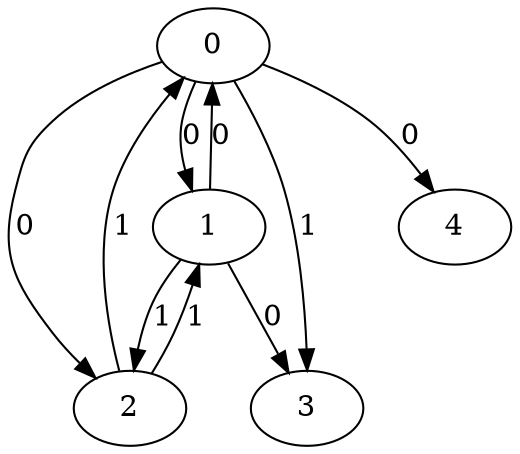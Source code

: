 // Source:974 Canonical: -1 0 0 1 0 0 -1 1 0 -1 1 1 -1 -1 -1 -1 -1 -1 -1 -1 -1 -1 -1 -1 -1
digraph HRA_from_974_graph_000 {
  0 -> 1 [label="0"];
  0 -> 2 [label="0"];
  0 -> 3 [label="1"];
  1 -> 0 [label="0"];
  1 -> 2 [label="1"];
  1 -> 3 [label="0"];
  2 -> 0 [label="1"];
  2 -> 1 [label="1"];
  0 -> 4 [label="0"];
}

// Source:974 Canonical: -1 0 0 1 0 0 -1 1 0 -1 1 1 -1 -1 -1 -1 -1 -1 -1 -1 0 -1 -1 -1 -1
digraph HRA_from_974_graph_001 {
  0 -> 1 [label="0"];
  0 -> 2 [label="0"];
  0 -> 3 [label="1"];
  1 -> 0 [label="0"];
  1 -> 2 [label="1"];
  1 -> 3 [label="0"];
  2 -> 0 [label="1"];
  2 -> 1 [label="1"];
  0 -> 4 [label="0"];
  4 -> 0 [label="0"];
}

// Source:974 Canonical: -1 0 0 1 -1 0 -1 1 0 0 1 1 -1 -1 -1 -1 -1 -1 -1 -1 -1 -1 -1 -1 -1
digraph HRA_from_974_graph_002 {
  0 -> 1 [label="0"];
  0 -> 2 [label="0"];
  0 -> 3 [label="1"];
  1 -> 0 [label="0"];
  1 -> 2 [label="1"];
  1 -> 3 [label="0"];
  2 -> 0 [label="1"];
  2 -> 1 [label="1"];
  1 -> 4 [label="0"];
}

// Source:974 Canonical: -1 0 0 1 0 0 -1 1 0 0 1 1 -1 -1 -1 -1 -1 -1 -1 -1 -1 -1 -1 -1 -1
digraph HRA_from_974_graph_003 {
  0 -> 1 [label="0"];
  0 -> 2 [label="0"];
  0 -> 3 [label="1"];
  1 -> 0 [label="0"];
  1 -> 2 [label="1"];
  1 -> 3 [label="0"];
  2 -> 0 [label="1"];
  2 -> 1 [label="1"];
  0 -> 4 [label="0"];
  1 -> 4 [label="0"];
}

// Source:974 Canonical: -1 0 0 1 -1 0 -1 1 0 0 1 1 -1 -1 -1 -1 -1 -1 -1 -1 0 -1 -1 -1 -1
digraph HRA_from_974_graph_004 {
  0 -> 1 [label="0"];
  0 -> 2 [label="0"];
  0 -> 3 [label="1"];
  1 -> 0 [label="0"];
  1 -> 2 [label="1"];
  1 -> 3 [label="0"];
  2 -> 0 [label="1"];
  2 -> 1 [label="1"];
  4 -> 0 [label="0"];
  1 -> 4 [label="0"];
}

// Source:974 Canonical: -1 0 0 1 0 0 -1 1 0 0 1 1 -1 -1 -1 -1 -1 -1 -1 -1 0 -1 -1 -1 -1
digraph HRA_from_974_graph_005 {
  0 -> 1 [label="0"];
  0 -> 2 [label="0"];
  0 -> 3 [label="1"];
  1 -> 0 [label="0"];
  1 -> 2 [label="1"];
  1 -> 3 [label="0"];
  2 -> 0 [label="1"];
  2 -> 1 [label="1"];
  0 -> 4 [label="0"];
  4 -> 0 [label="0"];
  1 -> 4 [label="0"];
}

// Source:974 Canonical: -1 0 0 1 0 0 -1 1 0 -1 1 1 -1 -1 -1 -1 -1 -1 -1 -1 -1 0 -1 -1 -1
digraph HRA_from_974_graph_006 {
  0 -> 1 [label="0"];
  0 -> 2 [label="0"];
  0 -> 3 [label="1"];
  1 -> 0 [label="0"];
  1 -> 2 [label="1"];
  1 -> 3 [label="0"];
  2 -> 0 [label="1"];
  2 -> 1 [label="1"];
  0 -> 4 [label="0"];
  4 -> 1 [label="0"];
}

// Source:974 Canonical: -1 0 0 1 0 0 -1 1 0 -1 1 1 -1 -1 -1 -1 -1 -1 -1 -1 0 0 -1 -1 -1
digraph HRA_from_974_graph_007 {
  0 -> 1 [label="0"];
  0 -> 2 [label="0"];
  0 -> 3 [label="1"];
  1 -> 0 [label="0"];
  1 -> 2 [label="1"];
  1 -> 3 [label="0"];
  2 -> 0 [label="1"];
  2 -> 1 [label="1"];
  0 -> 4 [label="0"];
  4 -> 0 [label="0"];
  4 -> 1 [label="0"];
}

// Source:974 Canonical: -1 0 0 1 -1 0 -1 1 0 0 1 1 -1 -1 -1 -1 -1 -1 -1 -1 -1 0 -1 -1 -1
digraph HRA_from_974_graph_008 {
  0 -> 1 [label="0"];
  0 -> 2 [label="0"];
  0 -> 3 [label="1"];
  1 -> 0 [label="0"];
  1 -> 2 [label="1"];
  1 -> 3 [label="0"];
  2 -> 0 [label="1"];
  2 -> 1 [label="1"];
  1 -> 4 [label="0"];
  4 -> 1 [label="0"];
}

// Source:974 Canonical: -1 0 0 1 0 0 -1 1 0 0 1 1 -1 -1 -1 -1 -1 -1 -1 -1 -1 0 -1 -1 -1
digraph HRA_from_974_graph_009 {
  0 -> 1 [label="0"];
  0 -> 2 [label="0"];
  0 -> 3 [label="1"];
  1 -> 0 [label="0"];
  1 -> 2 [label="1"];
  1 -> 3 [label="0"];
  2 -> 0 [label="1"];
  2 -> 1 [label="1"];
  0 -> 4 [label="0"];
  1 -> 4 [label="0"];
  4 -> 1 [label="0"];
}

// Source:974 Canonical: -1 0 0 1 -1 0 -1 1 0 0 1 1 -1 -1 -1 -1 -1 -1 -1 -1 0 0 -1 -1 -1
digraph HRA_from_974_graph_010 {
  0 -> 1 [label="0"];
  0 -> 2 [label="0"];
  0 -> 3 [label="1"];
  1 -> 0 [label="0"];
  1 -> 2 [label="1"];
  1 -> 3 [label="0"];
  2 -> 0 [label="1"];
  2 -> 1 [label="1"];
  4 -> 0 [label="0"];
  1 -> 4 [label="0"];
  4 -> 1 [label="0"];
}

// Source:974 Canonical: -1 0 0 1 0 0 -1 1 0 0 1 1 -1 -1 -1 -1 -1 -1 -1 -1 0 0 -1 -1 -1
digraph HRA_from_974_graph_011 {
  0 -> 1 [label="0"];
  0 -> 2 [label="0"];
  0 -> 3 [label="1"];
  1 -> 0 [label="0"];
  1 -> 2 [label="1"];
  1 -> 3 [label="0"];
  2 -> 0 [label="1"];
  2 -> 1 [label="1"];
  0 -> 4 [label="0"];
  4 -> 0 [label="0"];
  1 -> 4 [label="0"];
  4 -> 1 [label="0"];
}

// Source:974 Canonical: -1 0 0 1 -1 0 -1 1 0 -1 1 1 -1 -1 0 -1 -1 -1 -1 -1 -1 -1 -1 -1 -1
digraph HRA_from_974_graph_012 {
  0 -> 1 [label="0"];
  0 -> 2 [label="0"];
  0 -> 3 [label="1"];
  1 -> 0 [label="0"];
  1 -> 2 [label="1"];
  1 -> 3 [label="0"];
  2 -> 0 [label="1"];
  2 -> 1 [label="1"];
  2 -> 4 [label="0"];
}

// Source:974 Canonical: -1 0 0 1 0 0 -1 1 0 -1 1 1 -1 -1 0 -1 -1 -1 -1 -1 -1 -1 -1 -1 -1
digraph HRA_from_974_graph_013 {
  0 -> 1 [label="0"];
  0 -> 2 [label="0"];
  0 -> 3 [label="1"];
  1 -> 0 [label="0"];
  1 -> 2 [label="1"];
  1 -> 3 [label="0"];
  2 -> 0 [label="1"];
  2 -> 1 [label="1"];
  0 -> 4 [label="0"];
  2 -> 4 [label="0"];
}

// Source:974 Canonical: -1 0 0 1 -1 0 -1 1 0 -1 1 1 -1 -1 0 -1 -1 -1 -1 -1 0 -1 -1 -1 -1
digraph HRA_from_974_graph_014 {
  0 -> 1 [label="0"];
  0 -> 2 [label="0"];
  0 -> 3 [label="1"];
  1 -> 0 [label="0"];
  1 -> 2 [label="1"];
  1 -> 3 [label="0"];
  2 -> 0 [label="1"];
  2 -> 1 [label="1"];
  4 -> 0 [label="0"];
  2 -> 4 [label="0"];
}

// Source:974 Canonical: -1 0 0 1 0 0 -1 1 0 -1 1 1 -1 -1 0 -1 -1 -1 -1 -1 0 -1 -1 -1 -1
digraph HRA_from_974_graph_015 {
  0 -> 1 [label="0"];
  0 -> 2 [label="0"];
  0 -> 3 [label="1"];
  1 -> 0 [label="0"];
  1 -> 2 [label="1"];
  1 -> 3 [label="0"];
  2 -> 0 [label="1"];
  2 -> 1 [label="1"];
  0 -> 4 [label="0"];
  4 -> 0 [label="0"];
  2 -> 4 [label="0"];
}

// Source:974 Canonical: -1 0 0 1 -1 0 -1 1 0 0 1 1 -1 -1 0 -1 -1 -1 -1 -1 -1 -1 -1 -1 -1
digraph HRA_from_974_graph_016 {
  0 -> 1 [label="0"];
  0 -> 2 [label="0"];
  0 -> 3 [label="1"];
  1 -> 0 [label="0"];
  1 -> 2 [label="1"];
  1 -> 3 [label="0"];
  2 -> 0 [label="1"];
  2 -> 1 [label="1"];
  1 -> 4 [label="0"];
  2 -> 4 [label="0"];
}

// Source:974 Canonical: -1 0 0 1 0 0 -1 1 0 0 1 1 -1 -1 0 -1 -1 -1 -1 -1 -1 -1 -1 -1 -1
digraph HRA_from_974_graph_017 {
  0 -> 1 [label="0"];
  0 -> 2 [label="0"];
  0 -> 3 [label="1"];
  1 -> 0 [label="0"];
  1 -> 2 [label="1"];
  1 -> 3 [label="0"];
  2 -> 0 [label="1"];
  2 -> 1 [label="1"];
  0 -> 4 [label="0"];
  1 -> 4 [label="0"];
  2 -> 4 [label="0"];
}

// Source:974 Canonical: -1 0 0 1 -1 0 -1 1 0 0 1 1 -1 -1 0 -1 -1 -1 -1 -1 0 -1 -1 -1 -1
digraph HRA_from_974_graph_018 {
  0 -> 1 [label="0"];
  0 -> 2 [label="0"];
  0 -> 3 [label="1"];
  1 -> 0 [label="0"];
  1 -> 2 [label="1"];
  1 -> 3 [label="0"];
  2 -> 0 [label="1"];
  2 -> 1 [label="1"];
  4 -> 0 [label="0"];
  1 -> 4 [label="0"];
  2 -> 4 [label="0"];
}

// Source:974 Canonical: -1 0 0 1 0 0 -1 1 0 0 1 1 -1 -1 0 -1 -1 -1 -1 -1 0 -1 -1 -1 -1
digraph HRA_from_974_graph_019 {
  0 -> 1 [label="0"];
  0 -> 2 [label="0"];
  0 -> 3 [label="1"];
  1 -> 0 [label="0"];
  1 -> 2 [label="1"];
  1 -> 3 [label="0"];
  2 -> 0 [label="1"];
  2 -> 1 [label="1"];
  0 -> 4 [label="0"];
  4 -> 0 [label="0"];
  1 -> 4 [label="0"];
  2 -> 4 [label="0"];
}

// Source:974 Canonical: -1 0 0 1 -1 0 -1 1 0 -1 1 1 -1 -1 0 -1 -1 -1 -1 -1 -1 0 -1 -1 -1
digraph HRA_from_974_graph_020 {
  0 -> 1 [label="0"];
  0 -> 2 [label="0"];
  0 -> 3 [label="1"];
  1 -> 0 [label="0"];
  1 -> 2 [label="1"];
  1 -> 3 [label="0"];
  2 -> 0 [label="1"];
  2 -> 1 [label="1"];
  4 -> 1 [label="0"];
  2 -> 4 [label="0"];
}

// Source:974 Canonical: -1 0 0 1 0 0 -1 1 0 -1 1 1 -1 -1 0 -1 -1 -1 -1 -1 -1 0 -1 -1 -1
digraph HRA_from_974_graph_021 {
  0 -> 1 [label="0"];
  0 -> 2 [label="0"];
  0 -> 3 [label="1"];
  1 -> 0 [label="0"];
  1 -> 2 [label="1"];
  1 -> 3 [label="0"];
  2 -> 0 [label="1"];
  2 -> 1 [label="1"];
  0 -> 4 [label="0"];
  4 -> 1 [label="0"];
  2 -> 4 [label="0"];
}

// Source:974 Canonical: -1 0 0 1 -1 0 -1 1 0 -1 1 1 -1 -1 0 -1 -1 -1 -1 -1 0 0 -1 -1 -1
digraph HRA_from_974_graph_022 {
  0 -> 1 [label="0"];
  0 -> 2 [label="0"];
  0 -> 3 [label="1"];
  1 -> 0 [label="0"];
  1 -> 2 [label="1"];
  1 -> 3 [label="0"];
  2 -> 0 [label="1"];
  2 -> 1 [label="1"];
  4 -> 0 [label="0"];
  4 -> 1 [label="0"];
  2 -> 4 [label="0"];
}

// Source:974 Canonical: -1 0 0 1 0 0 -1 1 0 -1 1 1 -1 -1 0 -1 -1 -1 -1 -1 0 0 -1 -1 -1
digraph HRA_from_974_graph_023 {
  0 -> 1 [label="0"];
  0 -> 2 [label="0"];
  0 -> 3 [label="1"];
  1 -> 0 [label="0"];
  1 -> 2 [label="1"];
  1 -> 3 [label="0"];
  2 -> 0 [label="1"];
  2 -> 1 [label="1"];
  0 -> 4 [label="0"];
  4 -> 0 [label="0"];
  4 -> 1 [label="0"];
  2 -> 4 [label="0"];
}

// Source:974 Canonical: -1 0 0 1 -1 0 -1 1 0 0 1 1 -1 -1 0 -1 -1 -1 -1 -1 -1 0 -1 -1 -1
digraph HRA_from_974_graph_024 {
  0 -> 1 [label="0"];
  0 -> 2 [label="0"];
  0 -> 3 [label="1"];
  1 -> 0 [label="0"];
  1 -> 2 [label="1"];
  1 -> 3 [label="0"];
  2 -> 0 [label="1"];
  2 -> 1 [label="1"];
  1 -> 4 [label="0"];
  4 -> 1 [label="0"];
  2 -> 4 [label="0"];
}

// Source:974 Canonical: -1 0 0 1 0 0 -1 1 0 0 1 1 -1 -1 0 -1 -1 -1 -1 -1 -1 0 -1 -1 -1
digraph HRA_from_974_graph_025 {
  0 -> 1 [label="0"];
  0 -> 2 [label="0"];
  0 -> 3 [label="1"];
  1 -> 0 [label="0"];
  1 -> 2 [label="1"];
  1 -> 3 [label="0"];
  2 -> 0 [label="1"];
  2 -> 1 [label="1"];
  0 -> 4 [label="0"];
  1 -> 4 [label="0"];
  4 -> 1 [label="0"];
  2 -> 4 [label="0"];
}

// Source:974 Canonical: -1 0 0 1 -1 0 -1 1 0 0 1 1 -1 -1 0 -1 -1 -1 -1 -1 0 0 -1 -1 -1
digraph HRA_from_974_graph_026 {
  0 -> 1 [label="0"];
  0 -> 2 [label="0"];
  0 -> 3 [label="1"];
  1 -> 0 [label="0"];
  1 -> 2 [label="1"];
  1 -> 3 [label="0"];
  2 -> 0 [label="1"];
  2 -> 1 [label="1"];
  4 -> 0 [label="0"];
  1 -> 4 [label="0"];
  4 -> 1 [label="0"];
  2 -> 4 [label="0"];
}

// Source:974 Canonical: -1 0 0 1 0 0 -1 1 0 0 1 1 -1 -1 0 -1 -1 -1 -1 -1 0 0 -1 -1 -1
digraph HRA_from_974_graph_027 {
  0 -> 1 [label="0"];
  0 -> 2 [label="0"];
  0 -> 3 [label="1"];
  1 -> 0 [label="0"];
  1 -> 2 [label="1"];
  1 -> 3 [label="0"];
  2 -> 0 [label="1"];
  2 -> 1 [label="1"];
  0 -> 4 [label="0"];
  4 -> 0 [label="0"];
  1 -> 4 [label="0"];
  4 -> 1 [label="0"];
  2 -> 4 [label="0"];
}

// Source:974 Canonical: -1 0 0 1 0 0 -1 1 0 -1 1 1 -1 -1 -1 -1 -1 -1 -1 -1 -1 -1 0 -1 -1
digraph HRA_from_974_graph_028 {
  0 -> 1 [label="0"];
  0 -> 2 [label="0"];
  0 -> 3 [label="1"];
  1 -> 0 [label="0"];
  1 -> 2 [label="1"];
  1 -> 3 [label="0"];
  2 -> 0 [label="1"];
  2 -> 1 [label="1"];
  0 -> 4 [label="0"];
  4 -> 2 [label="0"];
}

// Source:974 Canonical: -1 0 0 1 0 0 -1 1 0 -1 1 1 -1 -1 -1 -1 -1 -1 -1 -1 0 -1 0 -1 -1
digraph HRA_from_974_graph_029 {
  0 -> 1 [label="0"];
  0 -> 2 [label="0"];
  0 -> 3 [label="1"];
  1 -> 0 [label="0"];
  1 -> 2 [label="1"];
  1 -> 3 [label="0"];
  2 -> 0 [label="1"];
  2 -> 1 [label="1"];
  0 -> 4 [label="0"];
  4 -> 0 [label="0"];
  4 -> 2 [label="0"];
}

// Source:974 Canonical: -1 0 0 1 -1 0 -1 1 0 0 1 1 -1 -1 -1 -1 -1 -1 -1 -1 -1 -1 0 -1 -1
digraph HRA_from_974_graph_030 {
  0 -> 1 [label="0"];
  0 -> 2 [label="0"];
  0 -> 3 [label="1"];
  1 -> 0 [label="0"];
  1 -> 2 [label="1"];
  1 -> 3 [label="0"];
  2 -> 0 [label="1"];
  2 -> 1 [label="1"];
  1 -> 4 [label="0"];
  4 -> 2 [label="0"];
}

// Source:974 Canonical: -1 0 0 1 0 0 -1 1 0 0 1 1 -1 -1 -1 -1 -1 -1 -1 -1 -1 -1 0 -1 -1
digraph HRA_from_974_graph_031 {
  0 -> 1 [label="0"];
  0 -> 2 [label="0"];
  0 -> 3 [label="1"];
  1 -> 0 [label="0"];
  1 -> 2 [label="1"];
  1 -> 3 [label="0"];
  2 -> 0 [label="1"];
  2 -> 1 [label="1"];
  0 -> 4 [label="0"];
  1 -> 4 [label="0"];
  4 -> 2 [label="0"];
}

// Source:974 Canonical: -1 0 0 1 -1 0 -1 1 0 0 1 1 -1 -1 -1 -1 -1 -1 -1 -1 0 -1 0 -1 -1
digraph HRA_from_974_graph_032 {
  0 -> 1 [label="0"];
  0 -> 2 [label="0"];
  0 -> 3 [label="1"];
  1 -> 0 [label="0"];
  1 -> 2 [label="1"];
  1 -> 3 [label="0"];
  2 -> 0 [label="1"];
  2 -> 1 [label="1"];
  4 -> 0 [label="0"];
  1 -> 4 [label="0"];
  4 -> 2 [label="0"];
}

// Source:974 Canonical: -1 0 0 1 0 0 -1 1 0 0 1 1 -1 -1 -1 -1 -1 -1 -1 -1 0 -1 0 -1 -1
digraph HRA_from_974_graph_033 {
  0 -> 1 [label="0"];
  0 -> 2 [label="0"];
  0 -> 3 [label="1"];
  1 -> 0 [label="0"];
  1 -> 2 [label="1"];
  1 -> 3 [label="0"];
  2 -> 0 [label="1"];
  2 -> 1 [label="1"];
  0 -> 4 [label="0"];
  4 -> 0 [label="0"];
  1 -> 4 [label="0"];
  4 -> 2 [label="0"];
}

// Source:974 Canonical: -1 0 0 1 0 0 -1 1 0 -1 1 1 -1 -1 -1 -1 -1 -1 -1 -1 -1 0 0 -1 -1
digraph HRA_from_974_graph_034 {
  0 -> 1 [label="0"];
  0 -> 2 [label="0"];
  0 -> 3 [label="1"];
  1 -> 0 [label="0"];
  1 -> 2 [label="1"];
  1 -> 3 [label="0"];
  2 -> 0 [label="1"];
  2 -> 1 [label="1"];
  0 -> 4 [label="0"];
  4 -> 1 [label="0"];
  4 -> 2 [label="0"];
}

// Source:974 Canonical: -1 0 0 1 0 0 -1 1 0 -1 1 1 -1 -1 -1 -1 -1 -1 -1 -1 0 0 0 -1 -1
digraph HRA_from_974_graph_035 {
  0 -> 1 [label="0"];
  0 -> 2 [label="0"];
  0 -> 3 [label="1"];
  1 -> 0 [label="0"];
  1 -> 2 [label="1"];
  1 -> 3 [label="0"];
  2 -> 0 [label="1"];
  2 -> 1 [label="1"];
  0 -> 4 [label="0"];
  4 -> 0 [label="0"];
  4 -> 1 [label="0"];
  4 -> 2 [label="0"];
}

// Source:974 Canonical: -1 0 0 1 -1 0 -1 1 0 0 1 1 -1 -1 -1 -1 -1 -1 -1 -1 -1 0 0 -1 -1
digraph HRA_from_974_graph_036 {
  0 -> 1 [label="0"];
  0 -> 2 [label="0"];
  0 -> 3 [label="1"];
  1 -> 0 [label="0"];
  1 -> 2 [label="1"];
  1 -> 3 [label="0"];
  2 -> 0 [label="1"];
  2 -> 1 [label="1"];
  1 -> 4 [label="0"];
  4 -> 1 [label="0"];
  4 -> 2 [label="0"];
}

// Source:974 Canonical: -1 0 0 1 0 0 -1 1 0 0 1 1 -1 -1 -1 -1 -1 -1 -1 -1 -1 0 0 -1 -1
digraph HRA_from_974_graph_037 {
  0 -> 1 [label="0"];
  0 -> 2 [label="0"];
  0 -> 3 [label="1"];
  1 -> 0 [label="0"];
  1 -> 2 [label="1"];
  1 -> 3 [label="0"];
  2 -> 0 [label="1"];
  2 -> 1 [label="1"];
  0 -> 4 [label="0"];
  1 -> 4 [label="0"];
  4 -> 1 [label="0"];
  4 -> 2 [label="0"];
}

// Source:974 Canonical: -1 0 0 1 -1 0 -1 1 0 0 1 1 -1 -1 -1 -1 -1 -1 -1 -1 0 0 0 -1 -1
digraph HRA_from_974_graph_038 {
  0 -> 1 [label="0"];
  0 -> 2 [label="0"];
  0 -> 3 [label="1"];
  1 -> 0 [label="0"];
  1 -> 2 [label="1"];
  1 -> 3 [label="0"];
  2 -> 0 [label="1"];
  2 -> 1 [label="1"];
  4 -> 0 [label="0"];
  1 -> 4 [label="0"];
  4 -> 1 [label="0"];
  4 -> 2 [label="0"];
}

// Source:974 Canonical: -1 0 0 1 0 0 -1 1 0 0 1 1 -1 -1 -1 -1 -1 -1 -1 -1 0 0 0 -1 -1
digraph HRA_from_974_graph_039 {
  0 -> 1 [label="0"];
  0 -> 2 [label="0"];
  0 -> 3 [label="1"];
  1 -> 0 [label="0"];
  1 -> 2 [label="1"];
  1 -> 3 [label="0"];
  2 -> 0 [label="1"];
  2 -> 1 [label="1"];
  0 -> 4 [label="0"];
  4 -> 0 [label="0"];
  1 -> 4 [label="0"];
  4 -> 1 [label="0"];
  4 -> 2 [label="0"];
}

// Source:974 Canonical: -1 0 0 1 -1 0 -1 1 0 -1 1 1 -1 -1 0 -1 -1 -1 -1 -1 -1 -1 0 -1 -1
digraph HRA_from_974_graph_040 {
  0 -> 1 [label="0"];
  0 -> 2 [label="0"];
  0 -> 3 [label="1"];
  1 -> 0 [label="0"];
  1 -> 2 [label="1"];
  1 -> 3 [label="0"];
  2 -> 0 [label="1"];
  2 -> 1 [label="1"];
  2 -> 4 [label="0"];
  4 -> 2 [label="0"];
}

// Source:974 Canonical: -1 0 0 1 0 0 -1 1 0 -1 1 1 -1 -1 0 -1 -1 -1 -1 -1 -1 -1 0 -1 -1
digraph HRA_from_974_graph_041 {
  0 -> 1 [label="0"];
  0 -> 2 [label="0"];
  0 -> 3 [label="1"];
  1 -> 0 [label="0"];
  1 -> 2 [label="1"];
  1 -> 3 [label="0"];
  2 -> 0 [label="1"];
  2 -> 1 [label="1"];
  0 -> 4 [label="0"];
  2 -> 4 [label="0"];
  4 -> 2 [label="0"];
}

// Source:974 Canonical: -1 0 0 1 -1 0 -1 1 0 -1 1 1 -1 -1 0 -1 -1 -1 -1 -1 0 -1 0 -1 -1
digraph HRA_from_974_graph_042 {
  0 -> 1 [label="0"];
  0 -> 2 [label="0"];
  0 -> 3 [label="1"];
  1 -> 0 [label="0"];
  1 -> 2 [label="1"];
  1 -> 3 [label="0"];
  2 -> 0 [label="1"];
  2 -> 1 [label="1"];
  4 -> 0 [label="0"];
  2 -> 4 [label="0"];
  4 -> 2 [label="0"];
}

// Source:974 Canonical: -1 0 0 1 0 0 -1 1 0 -1 1 1 -1 -1 0 -1 -1 -1 -1 -1 0 -1 0 -1 -1
digraph HRA_from_974_graph_043 {
  0 -> 1 [label="0"];
  0 -> 2 [label="0"];
  0 -> 3 [label="1"];
  1 -> 0 [label="0"];
  1 -> 2 [label="1"];
  1 -> 3 [label="0"];
  2 -> 0 [label="1"];
  2 -> 1 [label="1"];
  0 -> 4 [label="0"];
  4 -> 0 [label="0"];
  2 -> 4 [label="0"];
  4 -> 2 [label="0"];
}

// Source:974 Canonical: -1 0 0 1 -1 0 -1 1 0 0 1 1 -1 -1 0 -1 -1 -1 -1 -1 -1 -1 0 -1 -1
digraph HRA_from_974_graph_044 {
  0 -> 1 [label="0"];
  0 -> 2 [label="0"];
  0 -> 3 [label="1"];
  1 -> 0 [label="0"];
  1 -> 2 [label="1"];
  1 -> 3 [label="0"];
  2 -> 0 [label="1"];
  2 -> 1 [label="1"];
  1 -> 4 [label="0"];
  2 -> 4 [label="0"];
  4 -> 2 [label="0"];
}

// Source:974 Canonical: -1 0 0 1 0 0 -1 1 0 0 1 1 -1 -1 0 -1 -1 -1 -1 -1 -1 -1 0 -1 -1
digraph HRA_from_974_graph_045 {
  0 -> 1 [label="0"];
  0 -> 2 [label="0"];
  0 -> 3 [label="1"];
  1 -> 0 [label="0"];
  1 -> 2 [label="1"];
  1 -> 3 [label="0"];
  2 -> 0 [label="1"];
  2 -> 1 [label="1"];
  0 -> 4 [label="0"];
  1 -> 4 [label="0"];
  2 -> 4 [label="0"];
  4 -> 2 [label="0"];
}

// Source:974 Canonical: -1 0 0 1 -1 0 -1 1 0 0 1 1 -1 -1 0 -1 -1 -1 -1 -1 0 -1 0 -1 -1
digraph HRA_from_974_graph_046 {
  0 -> 1 [label="0"];
  0 -> 2 [label="0"];
  0 -> 3 [label="1"];
  1 -> 0 [label="0"];
  1 -> 2 [label="1"];
  1 -> 3 [label="0"];
  2 -> 0 [label="1"];
  2 -> 1 [label="1"];
  4 -> 0 [label="0"];
  1 -> 4 [label="0"];
  2 -> 4 [label="0"];
  4 -> 2 [label="0"];
}

// Source:974 Canonical: -1 0 0 1 0 0 -1 1 0 0 1 1 -1 -1 0 -1 -1 -1 -1 -1 0 -1 0 -1 -1
digraph HRA_from_974_graph_047 {
  0 -> 1 [label="0"];
  0 -> 2 [label="0"];
  0 -> 3 [label="1"];
  1 -> 0 [label="0"];
  1 -> 2 [label="1"];
  1 -> 3 [label="0"];
  2 -> 0 [label="1"];
  2 -> 1 [label="1"];
  0 -> 4 [label="0"];
  4 -> 0 [label="0"];
  1 -> 4 [label="0"];
  2 -> 4 [label="0"];
  4 -> 2 [label="0"];
}

// Source:974 Canonical: -1 0 0 1 -1 0 -1 1 0 -1 1 1 -1 -1 0 -1 -1 -1 -1 -1 -1 0 0 -1 -1
digraph HRA_from_974_graph_048 {
  0 -> 1 [label="0"];
  0 -> 2 [label="0"];
  0 -> 3 [label="1"];
  1 -> 0 [label="0"];
  1 -> 2 [label="1"];
  1 -> 3 [label="0"];
  2 -> 0 [label="1"];
  2 -> 1 [label="1"];
  4 -> 1 [label="0"];
  2 -> 4 [label="0"];
  4 -> 2 [label="0"];
}

// Source:974 Canonical: -1 0 0 1 0 0 -1 1 0 -1 1 1 -1 -1 0 -1 -1 -1 -1 -1 -1 0 0 -1 -1
digraph HRA_from_974_graph_049 {
  0 -> 1 [label="0"];
  0 -> 2 [label="0"];
  0 -> 3 [label="1"];
  1 -> 0 [label="0"];
  1 -> 2 [label="1"];
  1 -> 3 [label="0"];
  2 -> 0 [label="1"];
  2 -> 1 [label="1"];
  0 -> 4 [label="0"];
  4 -> 1 [label="0"];
  2 -> 4 [label="0"];
  4 -> 2 [label="0"];
}

// Source:974 Canonical: -1 0 0 1 -1 0 -1 1 0 -1 1 1 -1 -1 0 -1 -1 -1 -1 -1 0 0 0 -1 -1
digraph HRA_from_974_graph_050 {
  0 -> 1 [label="0"];
  0 -> 2 [label="0"];
  0 -> 3 [label="1"];
  1 -> 0 [label="0"];
  1 -> 2 [label="1"];
  1 -> 3 [label="0"];
  2 -> 0 [label="1"];
  2 -> 1 [label="1"];
  4 -> 0 [label="0"];
  4 -> 1 [label="0"];
  2 -> 4 [label="0"];
  4 -> 2 [label="0"];
}

// Source:974 Canonical: -1 0 0 1 0 0 -1 1 0 -1 1 1 -1 -1 0 -1 -1 -1 -1 -1 0 0 0 -1 -1
digraph HRA_from_974_graph_051 {
  0 -> 1 [label="0"];
  0 -> 2 [label="0"];
  0 -> 3 [label="1"];
  1 -> 0 [label="0"];
  1 -> 2 [label="1"];
  1 -> 3 [label="0"];
  2 -> 0 [label="1"];
  2 -> 1 [label="1"];
  0 -> 4 [label="0"];
  4 -> 0 [label="0"];
  4 -> 1 [label="0"];
  2 -> 4 [label="0"];
  4 -> 2 [label="0"];
}

// Source:974 Canonical: -1 0 0 1 -1 0 -1 1 0 0 1 1 -1 -1 0 -1 -1 -1 -1 -1 -1 0 0 -1 -1
digraph HRA_from_974_graph_052 {
  0 -> 1 [label="0"];
  0 -> 2 [label="0"];
  0 -> 3 [label="1"];
  1 -> 0 [label="0"];
  1 -> 2 [label="1"];
  1 -> 3 [label="0"];
  2 -> 0 [label="1"];
  2 -> 1 [label="1"];
  1 -> 4 [label="0"];
  4 -> 1 [label="0"];
  2 -> 4 [label="0"];
  4 -> 2 [label="0"];
}

// Source:974 Canonical: -1 0 0 1 0 0 -1 1 0 0 1 1 -1 -1 0 -1 -1 -1 -1 -1 -1 0 0 -1 -1
digraph HRA_from_974_graph_053 {
  0 -> 1 [label="0"];
  0 -> 2 [label="0"];
  0 -> 3 [label="1"];
  1 -> 0 [label="0"];
  1 -> 2 [label="1"];
  1 -> 3 [label="0"];
  2 -> 0 [label="1"];
  2 -> 1 [label="1"];
  0 -> 4 [label="0"];
  1 -> 4 [label="0"];
  4 -> 1 [label="0"];
  2 -> 4 [label="0"];
  4 -> 2 [label="0"];
}

// Source:974 Canonical: -1 0 0 1 -1 0 -1 1 0 0 1 1 -1 -1 0 -1 -1 -1 -1 -1 0 0 0 -1 -1
digraph HRA_from_974_graph_054 {
  0 -> 1 [label="0"];
  0 -> 2 [label="0"];
  0 -> 3 [label="1"];
  1 -> 0 [label="0"];
  1 -> 2 [label="1"];
  1 -> 3 [label="0"];
  2 -> 0 [label="1"];
  2 -> 1 [label="1"];
  4 -> 0 [label="0"];
  1 -> 4 [label="0"];
  4 -> 1 [label="0"];
  2 -> 4 [label="0"];
  4 -> 2 [label="0"];
}

// Source:974 Canonical: -1 0 0 1 0 0 -1 1 0 0 1 1 -1 -1 0 -1 -1 -1 -1 -1 0 0 0 -1 -1
digraph HRA_from_974_graph_055 {
  0 -> 1 [label="0"];
  0 -> 2 [label="0"];
  0 -> 3 [label="1"];
  1 -> 0 [label="0"];
  1 -> 2 [label="1"];
  1 -> 3 [label="0"];
  2 -> 0 [label="1"];
  2 -> 1 [label="1"];
  0 -> 4 [label="0"];
  4 -> 0 [label="0"];
  1 -> 4 [label="0"];
  4 -> 1 [label="0"];
  2 -> 4 [label="0"];
  4 -> 2 [label="0"];
}

// Source:974 Canonical: -1 0 0 1 -1 0 -1 1 0 -1 1 1 -1 -1 -1 -1 -1 -1 -1 0 -1 -1 -1 -1 -1
digraph HRA_from_974_graph_056 {
  0 -> 1 [label="0"];
  0 -> 2 [label="0"];
  0 -> 3 [label="1"];
  1 -> 0 [label="0"];
  1 -> 2 [label="1"];
  1 -> 3 [label="0"];
  2 -> 0 [label="1"];
  2 -> 1 [label="1"];
  3 -> 4 [label="0"];
}

// Source:974 Canonical: -1 0 0 1 0 0 -1 1 0 -1 1 1 -1 -1 -1 -1 -1 -1 -1 0 -1 -1 -1 -1 -1
digraph HRA_from_974_graph_057 {
  0 -> 1 [label="0"];
  0 -> 2 [label="0"];
  0 -> 3 [label="1"];
  1 -> 0 [label="0"];
  1 -> 2 [label="1"];
  1 -> 3 [label="0"];
  2 -> 0 [label="1"];
  2 -> 1 [label="1"];
  0 -> 4 [label="0"];
  3 -> 4 [label="0"];
}

// Source:974 Canonical: -1 0 0 1 -1 0 -1 1 0 -1 1 1 -1 -1 -1 -1 -1 -1 -1 0 0 -1 -1 -1 -1
digraph HRA_from_974_graph_058 {
  0 -> 1 [label="0"];
  0 -> 2 [label="0"];
  0 -> 3 [label="1"];
  1 -> 0 [label="0"];
  1 -> 2 [label="1"];
  1 -> 3 [label="0"];
  2 -> 0 [label="1"];
  2 -> 1 [label="1"];
  4 -> 0 [label="0"];
  3 -> 4 [label="0"];
}

// Source:974 Canonical: -1 0 0 1 0 0 -1 1 0 -1 1 1 -1 -1 -1 -1 -1 -1 -1 0 0 -1 -1 -1 -1
digraph HRA_from_974_graph_059 {
  0 -> 1 [label="0"];
  0 -> 2 [label="0"];
  0 -> 3 [label="1"];
  1 -> 0 [label="0"];
  1 -> 2 [label="1"];
  1 -> 3 [label="0"];
  2 -> 0 [label="1"];
  2 -> 1 [label="1"];
  0 -> 4 [label="0"];
  4 -> 0 [label="0"];
  3 -> 4 [label="0"];
}

// Source:974 Canonical: -1 0 0 1 -1 0 -1 1 0 0 1 1 -1 -1 -1 -1 -1 -1 -1 0 -1 -1 -1 -1 -1
digraph HRA_from_974_graph_060 {
  0 -> 1 [label="0"];
  0 -> 2 [label="0"];
  0 -> 3 [label="1"];
  1 -> 0 [label="0"];
  1 -> 2 [label="1"];
  1 -> 3 [label="0"];
  2 -> 0 [label="1"];
  2 -> 1 [label="1"];
  1 -> 4 [label="0"];
  3 -> 4 [label="0"];
}

// Source:974 Canonical: -1 0 0 1 0 0 -1 1 0 0 1 1 -1 -1 -1 -1 -1 -1 -1 0 -1 -1 -1 -1 -1
digraph HRA_from_974_graph_061 {
  0 -> 1 [label="0"];
  0 -> 2 [label="0"];
  0 -> 3 [label="1"];
  1 -> 0 [label="0"];
  1 -> 2 [label="1"];
  1 -> 3 [label="0"];
  2 -> 0 [label="1"];
  2 -> 1 [label="1"];
  0 -> 4 [label="0"];
  1 -> 4 [label="0"];
  3 -> 4 [label="0"];
}

// Source:974 Canonical: -1 0 0 1 -1 0 -1 1 0 0 1 1 -1 -1 -1 -1 -1 -1 -1 0 0 -1 -1 -1 -1
digraph HRA_from_974_graph_062 {
  0 -> 1 [label="0"];
  0 -> 2 [label="0"];
  0 -> 3 [label="1"];
  1 -> 0 [label="0"];
  1 -> 2 [label="1"];
  1 -> 3 [label="0"];
  2 -> 0 [label="1"];
  2 -> 1 [label="1"];
  4 -> 0 [label="0"];
  1 -> 4 [label="0"];
  3 -> 4 [label="0"];
}

// Source:974 Canonical: -1 0 0 1 0 0 -1 1 0 0 1 1 -1 -1 -1 -1 -1 -1 -1 0 0 -1 -1 -1 -1
digraph HRA_from_974_graph_063 {
  0 -> 1 [label="0"];
  0 -> 2 [label="0"];
  0 -> 3 [label="1"];
  1 -> 0 [label="0"];
  1 -> 2 [label="1"];
  1 -> 3 [label="0"];
  2 -> 0 [label="1"];
  2 -> 1 [label="1"];
  0 -> 4 [label="0"];
  4 -> 0 [label="0"];
  1 -> 4 [label="0"];
  3 -> 4 [label="0"];
}

// Source:974 Canonical: -1 0 0 1 -1 0 -1 1 0 -1 1 1 -1 -1 -1 -1 -1 -1 -1 0 -1 0 -1 -1 -1
digraph HRA_from_974_graph_064 {
  0 -> 1 [label="0"];
  0 -> 2 [label="0"];
  0 -> 3 [label="1"];
  1 -> 0 [label="0"];
  1 -> 2 [label="1"];
  1 -> 3 [label="0"];
  2 -> 0 [label="1"];
  2 -> 1 [label="1"];
  4 -> 1 [label="0"];
  3 -> 4 [label="0"];
}

// Source:974 Canonical: -1 0 0 1 0 0 -1 1 0 -1 1 1 -1 -1 -1 -1 -1 -1 -1 0 -1 0 -1 -1 -1
digraph HRA_from_974_graph_065 {
  0 -> 1 [label="0"];
  0 -> 2 [label="0"];
  0 -> 3 [label="1"];
  1 -> 0 [label="0"];
  1 -> 2 [label="1"];
  1 -> 3 [label="0"];
  2 -> 0 [label="1"];
  2 -> 1 [label="1"];
  0 -> 4 [label="0"];
  4 -> 1 [label="0"];
  3 -> 4 [label="0"];
}

// Source:974 Canonical: -1 0 0 1 -1 0 -1 1 0 -1 1 1 -1 -1 -1 -1 -1 -1 -1 0 0 0 -1 -1 -1
digraph HRA_from_974_graph_066 {
  0 -> 1 [label="0"];
  0 -> 2 [label="0"];
  0 -> 3 [label="1"];
  1 -> 0 [label="0"];
  1 -> 2 [label="1"];
  1 -> 3 [label="0"];
  2 -> 0 [label="1"];
  2 -> 1 [label="1"];
  4 -> 0 [label="0"];
  4 -> 1 [label="0"];
  3 -> 4 [label="0"];
}

// Source:974 Canonical: -1 0 0 1 0 0 -1 1 0 -1 1 1 -1 -1 -1 -1 -1 -1 -1 0 0 0 -1 -1 -1
digraph HRA_from_974_graph_067 {
  0 -> 1 [label="0"];
  0 -> 2 [label="0"];
  0 -> 3 [label="1"];
  1 -> 0 [label="0"];
  1 -> 2 [label="1"];
  1 -> 3 [label="0"];
  2 -> 0 [label="1"];
  2 -> 1 [label="1"];
  0 -> 4 [label="0"];
  4 -> 0 [label="0"];
  4 -> 1 [label="0"];
  3 -> 4 [label="0"];
}

// Source:974 Canonical: -1 0 0 1 -1 0 -1 1 0 0 1 1 -1 -1 -1 -1 -1 -1 -1 0 -1 0 -1 -1 -1
digraph HRA_from_974_graph_068 {
  0 -> 1 [label="0"];
  0 -> 2 [label="0"];
  0 -> 3 [label="1"];
  1 -> 0 [label="0"];
  1 -> 2 [label="1"];
  1 -> 3 [label="0"];
  2 -> 0 [label="1"];
  2 -> 1 [label="1"];
  1 -> 4 [label="0"];
  4 -> 1 [label="0"];
  3 -> 4 [label="0"];
}

// Source:974 Canonical: -1 0 0 1 0 0 -1 1 0 0 1 1 -1 -1 -1 -1 -1 -1 -1 0 -1 0 -1 -1 -1
digraph HRA_from_974_graph_069 {
  0 -> 1 [label="0"];
  0 -> 2 [label="0"];
  0 -> 3 [label="1"];
  1 -> 0 [label="0"];
  1 -> 2 [label="1"];
  1 -> 3 [label="0"];
  2 -> 0 [label="1"];
  2 -> 1 [label="1"];
  0 -> 4 [label="0"];
  1 -> 4 [label="0"];
  4 -> 1 [label="0"];
  3 -> 4 [label="0"];
}

// Source:974 Canonical: -1 0 0 1 -1 0 -1 1 0 0 1 1 -1 -1 -1 -1 -1 -1 -1 0 0 0 -1 -1 -1
digraph HRA_from_974_graph_070 {
  0 -> 1 [label="0"];
  0 -> 2 [label="0"];
  0 -> 3 [label="1"];
  1 -> 0 [label="0"];
  1 -> 2 [label="1"];
  1 -> 3 [label="0"];
  2 -> 0 [label="1"];
  2 -> 1 [label="1"];
  4 -> 0 [label="0"];
  1 -> 4 [label="0"];
  4 -> 1 [label="0"];
  3 -> 4 [label="0"];
}

// Source:974 Canonical: -1 0 0 1 0 0 -1 1 0 0 1 1 -1 -1 -1 -1 -1 -1 -1 0 0 0 -1 -1 -1
digraph HRA_from_974_graph_071 {
  0 -> 1 [label="0"];
  0 -> 2 [label="0"];
  0 -> 3 [label="1"];
  1 -> 0 [label="0"];
  1 -> 2 [label="1"];
  1 -> 3 [label="0"];
  2 -> 0 [label="1"];
  2 -> 1 [label="1"];
  0 -> 4 [label="0"];
  4 -> 0 [label="0"];
  1 -> 4 [label="0"];
  4 -> 1 [label="0"];
  3 -> 4 [label="0"];
}

// Source:974 Canonical: -1 0 0 1 -1 0 -1 1 0 -1 1 1 -1 -1 0 -1 -1 -1 -1 0 -1 -1 -1 -1 -1
digraph HRA_from_974_graph_072 {
  0 -> 1 [label="0"];
  0 -> 2 [label="0"];
  0 -> 3 [label="1"];
  1 -> 0 [label="0"];
  1 -> 2 [label="1"];
  1 -> 3 [label="0"];
  2 -> 0 [label="1"];
  2 -> 1 [label="1"];
  2 -> 4 [label="0"];
  3 -> 4 [label="0"];
}

// Source:974 Canonical: -1 0 0 1 0 0 -1 1 0 -1 1 1 -1 -1 0 -1 -1 -1 -1 0 -1 -1 -1 -1 -1
digraph HRA_from_974_graph_073 {
  0 -> 1 [label="0"];
  0 -> 2 [label="0"];
  0 -> 3 [label="1"];
  1 -> 0 [label="0"];
  1 -> 2 [label="1"];
  1 -> 3 [label="0"];
  2 -> 0 [label="1"];
  2 -> 1 [label="1"];
  0 -> 4 [label="0"];
  2 -> 4 [label="0"];
  3 -> 4 [label="0"];
}

// Source:974 Canonical: -1 0 0 1 -1 0 -1 1 0 -1 1 1 -1 -1 0 -1 -1 -1 -1 0 0 -1 -1 -1 -1
digraph HRA_from_974_graph_074 {
  0 -> 1 [label="0"];
  0 -> 2 [label="0"];
  0 -> 3 [label="1"];
  1 -> 0 [label="0"];
  1 -> 2 [label="1"];
  1 -> 3 [label="0"];
  2 -> 0 [label="1"];
  2 -> 1 [label="1"];
  4 -> 0 [label="0"];
  2 -> 4 [label="0"];
  3 -> 4 [label="0"];
}

// Source:974 Canonical: -1 0 0 1 0 0 -1 1 0 -1 1 1 -1 -1 0 -1 -1 -1 -1 0 0 -1 -1 -1 -1
digraph HRA_from_974_graph_075 {
  0 -> 1 [label="0"];
  0 -> 2 [label="0"];
  0 -> 3 [label="1"];
  1 -> 0 [label="0"];
  1 -> 2 [label="1"];
  1 -> 3 [label="0"];
  2 -> 0 [label="1"];
  2 -> 1 [label="1"];
  0 -> 4 [label="0"];
  4 -> 0 [label="0"];
  2 -> 4 [label="0"];
  3 -> 4 [label="0"];
}

// Source:974 Canonical: -1 0 0 1 -1 0 -1 1 0 0 1 1 -1 -1 0 -1 -1 -1 -1 0 -1 -1 -1 -1 -1
digraph HRA_from_974_graph_076 {
  0 -> 1 [label="0"];
  0 -> 2 [label="0"];
  0 -> 3 [label="1"];
  1 -> 0 [label="0"];
  1 -> 2 [label="1"];
  1 -> 3 [label="0"];
  2 -> 0 [label="1"];
  2 -> 1 [label="1"];
  1 -> 4 [label="0"];
  2 -> 4 [label="0"];
  3 -> 4 [label="0"];
}

// Source:974 Canonical: -1 0 0 1 0 0 -1 1 0 0 1 1 -1 -1 0 -1 -1 -1 -1 0 -1 -1 -1 -1 -1
digraph HRA_from_974_graph_077 {
  0 -> 1 [label="0"];
  0 -> 2 [label="0"];
  0 -> 3 [label="1"];
  1 -> 0 [label="0"];
  1 -> 2 [label="1"];
  1 -> 3 [label="0"];
  2 -> 0 [label="1"];
  2 -> 1 [label="1"];
  0 -> 4 [label="0"];
  1 -> 4 [label="0"];
  2 -> 4 [label="0"];
  3 -> 4 [label="0"];
}

// Source:974 Canonical: -1 0 0 1 -1 0 -1 1 0 0 1 1 -1 -1 0 -1 -1 -1 -1 0 0 -1 -1 -1 -1
digraph HRA_from_974_graph_078 {
  0 -> 1 [label="0"];
  0 -> 2 [label="0"];
  0 -> 3 [label="1"];
  1 -> 0 [label="0"];
  1 -> 2 [label="1"];
  1 -> 3 [label="0"];
  2 -> 0 [label="1"];
  2 -> 1 [label="1"];
  4 -> 0 [label="0"];
  1 -> 4 [label="0"];
  2 -> 4 [label="0"];
  3 -> 4 [label="0"];
}

// Source:974 Canonical: -1 0 0 1 0 0 -1 1 0 0 1 1 -1 -1 0 -1 -1 -1 -1 0 0 -1 -1 -1 -1
digraph HRA_from_974_graph_079 {
  0 -> 1 [label="0"];
  0 -> 2 [label="0"];
  0 -> 3 [label="1"];
  1 -> 0 [label="0"];
  1 -> 2 [label="1"];
  1 -> 3 [label="0"];
  2 -> 0 [label="1"];
  2 -> 1 [label="1"];
  0 -> 4 [label="0"];
  4 -> 0 [label="0"];
  1 -> 4 [label="0"];
  2 -> 4 [label="0"];
  3 -> 4 [label="0"];
}

// Source:974 Canonical: -1 0 0 1 -1 0 -1 1 0 -1 1 1 -1 -1 0 -1 -1 -1 -1 0 -1 0 -1 -1 -1
digraph HRA_from_974_graph_080 {
  0 -> 1 [label="0"];
  0 -> 2 [label="0"];
  0 -> 3 [label="1"];
  1 -> 0 [label="0"];
  1 -> 2 [label="1"];
  1 -> 3 [label="0"];
  2 -> 0 [label="1"];
  2 -> 1 [label="1"];
  4 -> 1 [label="0"];
  2 -> 4 [label="0"];
  3 -> 4 [label="0"];
}

// Source:974 Canonical: -1 0 0 1 0 0 -1 1 0 -1 1 1 -1 -1 0 -1 -1 -1 -1 0 -1 0 -1 -1 -1
digraph HRA_from_974_graph_081 {
  0 -> 1 [label="0"];
  0 -> 2 [label="0"];
  0 -> 3 [label="1"];
  1 -> 0 [label="0"];
  1 -> 2 [label="1"];
  1 -> 3 [label="0"];
  2 -> 0 [label="1"];
  2 -> 1 [label="1"];
  0 -> 4 [label="0"];
  4 -> 1 [label="0"];
  2 -> 4 [label="0"];
  3 -> 4 [label="0"];
}

// Source:974 Canonical: -1 0 0 1 -1 0 -1 1 0 -1 1 1 -1 -1 0 -1 -1 -1 -1 0 0 0 -1 -1 -1
digraph HRA_from_974_graph_082 {
  0 -> 1 [label="0"];
  0 -> 2 [label="0"];
  0 -> 3 [label="1"];
  1 -> 0 [label="0"];
  1 -> 2 [label="1"];
  1 -> 3 [label="0"];
  2 -> 0 [label="1"];
  2 -> 1 [label="1"];
  4 -> 0 [label="0"];
  4 -> 1 [label="0"];
  2 -> 4 [label="0"];
  3 -> 4 [label="0"];
}

// Source:974 Canonical: -1 0 0 1 0 0 -1 1 0 -1 1 1 -1 -1 0 -1 -1 -1 -1 0 0 0 -1 -1 -1
digraph HRA_from_974_graph_083 {
  0 -> 1 [label="0"];
  0 -> 2 [label="0"];
  0 -> 3 [label="1"];
  1 -> 0 [label="0"];
  1 -> 2 [label="1"];
  1 -> 3 [label="0"];
  2 -> 0 [label="1"];
  2 -> 1 [label="1"];
  0 -> 4 [label="0"];
  4 -> 0 [label="0"];
  4 -> 1 [label="0"];
  2 -> 4 [label="0"];
  3 -> 4 [label="0"];
}

// Source:974 Canonical: -1 0 0 1 -1 0 -1 1 0 0 1 1 -1 -1 0 -1 -1 -1 -1 0 -1 0 -1 -1 -1
digraph HRA_from_974_graph_084 {
  0 -> 1 [label="0"];
  0 -> 2 [label="0"];
  0 -> 3 [label="1"];
  1 -> 0 [label="0"];
  1 -> 2 [label="1"];
  1 -> 3 [label="0"];
  2 -> 0 [label="1"];
  2 -> 1 [label="1"];
  1 -> 4 [label="0"];
  4 -> 1 [label="0"];
  2 -> 4 [label="0"];
  3 -> 4 [label="0"];
}

// Source:974 Canonical: -1 0 0 1 0 0 -1 1 0 0 1 1 -1 -1 0 -1 -1 -1 -1 0 -1 0 -1 -1 -1
digraph HRA_from_974_graph_085 {
  0 -> 1 [label="0"];
  0 -> 2 [label="0"];
  0 -> 3 [label="1"];
  1 -> 0 [label="0"];
  1 -> 2 [label="1"];
  1 -> 3 [label="0"];
  2 -> 0 [label="1"];
  2 -> 1 [label="1"];
  0 -> 4 [label="0"];
  1 -> 4 [label="0"];
  4 -> 1 [label="0"];
  2 -> 4 [label="0"];
  3 -> 4 [label="0"];
}

// Source:974 Canonical: -1 0 0 1 -1 0 -1 1 0 0 1 1 -1 -1 0 -1 -1 -1 -1 0 0 0 -1 -1 -1
digraph HRA_from_974_graph_086 {
  0 -> 1 [label="0"];
  0 -> 2 [label="0"];
  0 -> 3 [label="1"];
  1 -> 0 [label="0"];
  1 -> 2 [label="1"];
  1 -> 3 [label="0"];
  2 -> 0 [label="1"];
  2 -> 1 [label="1"];
  4 -> 0 [label="0"];
  1 -> 4 [label="0"];
  4 -> 1 [label="0"];
  2 -> 4 [label="0"];
  3 -> 4 [label="0"];
}

// Source:974 Canonical: -1 0 0 1 0 0 -1 1 0 0 1 1 -1 -1 0 -1 -1 -1 -1 0 0 0 -1 -1 -1
digraph HRA_from_974_graph_087 {
  0 -> 1 [label="0"];
  0 -> 2 [label="0"];
  0 -> 3 [label="1"];
  1 -> 0 [label="0"];
  1 -> 2 [label="1"];
  1 -> 3 [label="0"];
  2 -> 0 [label="1"];
  2 -> 1 [label="1"];
  0 -> 4 [label="0"];
  4 -> 0 [label="0"];
  1 -> 4 [label="0"];
  4 -> 1 [label="0"];
  2 -> 4 [label="0"];
  3 -> 4 [label="0"];
}

// Source:974 Canonical: -1 0 0 1 -1 0 -1 1 0 -1 1 1 -1 -1 -1 -1 -1 -1 -1 0 -1 -1 0 -1 -1
digraph HRA_from_974_graph_088 {
  0 -> 1 [label="0"];
  0 -> 2 [label="0"];
  0 -> 3 [label="1"];
  1 -> 0 [label="0"];
  1 -> 2 [label="1"];
  1 -> 3 [label="0"];
  2 -> 0 [label="1"];
  2 -> 1 [label="1"];
  4 -> 2 [label="0"];
  3 -> 4 [label="0"];
}

// Source:974 Canonical: -1 0 0 1 0 0 -1 1 0 -1 1 1 -1 -1 -1 -1 -1 -1 -1 0 -1 -1 0 -1 -1
digraph HRA_from_974_graph_089 {
  0 -> 1 [label="0"];
  0 -> 2 [label="0"];
  0 -> 3 [label="1"];
  1 -> 0 [label="0"];
  1 -> 2 [label="1"];
  1 -> 3 [label="0"];
  2 -> 0 [label="1"];
  2 -> 1 [label="1"];
  0 -> 4 [label="0"];
  4 -> 2 [label="0"];
  3 -> 4 [label="0"];
}

// Source:974 Canonical: -1 0 0 1 -1 0 -1 1 0 -1 1 1 -1 -1 -1 -1 -1 -1 -1 0 0 -1 0 -1 -1
digraph HRA_from_974_graph_090 {
  0 -> 1 [label="0"];
  0 -> 2 [label="0"];
  0 -> 3 [label="1"];
  1 -> 0 [label="0"];
  1 -> 2 [label="1"];
  1 -> 3 [label="0"];
  2 -> 0 [label="1"];
  2 -> 1 [label="1"];
  4 -> 0 [label="0"];
  4 -> 2 [label="0"];
  3 -> 4 [label="0"];
}

// Source:974 Canonical: -1 0 0 1 0 0 -1 1 0 -1 1 1 -1 -1 -1 -1 -1 -1 -1 0 0 -1 0 -1 -1
digraph HRA_from_974_graph_091 {
  0 -> 1 [label="0"];
  0 -> 2 [label="0"];
  0 -> 3 [label="1"];
  1 -> 0 [label="0"];
  1 -> 2 [label="1"];
  1 -> 3 [label="0"];
  2 -> 0 [label="1"];
  2 -> 1 [label="1"];
  0 -> 4 [label="0"];
  4 -> 0 [label="0"];
  4 -> 2 [label="0"];
  3 -> 4 [label="0"];
}

// Source:974 Canonical: -1 0 0 1 -1 0 -1 1 0 0 1 1 -1 -1 -1 -1 -1 -1 -1 0 -1 -1 0 -1 -1
digraph HRA_from_974_graph_092 {
  0 -> 1 [label="0"];
  0 -> 2 [label="0"];
  0 -> 3 [label="1"];
  1 -> 0 [label="0"];
  1 -> 2 [label="1"];
  1 -> 3 [label="0"];
  2 -> 0 [label="1"];
  2 -> 1 [label="1"];
  1 -> 4 [label="0"];
  4 -> 2 [label="0"];
  3 -> 4 [label="0"];
}

// Source:974 Canonical: -1 0 0 1 0 0 -1 1 0 0 1 1 -1 -1 -1 -1 -1 -1 -1 0 -1 -1 0 -1 -1
digraph HRA_from_974_graph_093 {
  0 -> 1 [label="0"];
  0 -> 2 [label="0"];
  0 -> 3 [label="1"];
  1 -> 0 [label="0"];
  1 -> 2 [label="1"];
  1 -> 3 [label="0"];
  2 -> 0 [label="1"];
  2 -> 1 [label="1"];
  0 -> 4 [label="0"];
  1 -> 4 [label="0"];
  4 -> 2 [label="0"];
  3 -> 4 [label="0"];
}

// Source:974 Canonical: -1 0 0 1 -1 0 -1 1 0 0 1 1 -1 -1 -1 -1 -1 -1 -1 0 0 -1 0 -1 -1
digraph HRA_from_974_graph_094 {
  0 -> 1 [label="0"];
  0 -> 2 [label="0"];
  0 -> 3 [label="1"];
  1 -> 0 [label="0"];
  1 -> 2 [label="1"];
  1 -> 3 [label="0"];
  2 -> 0 [label="1"];
  2 -> 1 [label="1"];
  4 -> 0 [label="0"];
  1 -> 4 [label="0"];
  4 -> 2 [label="0"];
  3 -> 4 [label="0"];
}

// Source:974 Canonical: -1 0 0 1 0 0 -1 1 0 0 1 1 -1 -1 -1 -1 -1 -1 -1 0 0 -1 0 -1 -1
digraph HRA_from_974_graph_095 {
  0 -> 1 [label="0"];
  0 -> 2 [label="0"];
  0 -> 3 [label="1"];
  1 -> 0 [label="0"];
  1 -> 2 [label="1"];
  1 -> 3 [label="0"];
  2 -> 0 [label="1"];
  2 -> 1 [label="1"];
  0 -> 4 [label="0"];
  4 -> 0 [label="0"];
  1 -> 4 [label="0"];
  4 -> 2 [label="0"];
  3 -> 4 [label="0"];
}

// Source:974 Canonical: -1 0 0 1 -1 0 -1 1 0 -1 1 1 -1 -1 -1 -1 -1 -1 -1 0 -1 0 0 -1 -1
digraph HRA_from_974_graph_096 {
  0 -> 1 [label="0"];
  0 -> 2 [label="0"];
  0 -> 3 [label="1"];
  1 -> 0 [label="0"];
  1 -> 2 [label="1"];
  1 -> 3 [label="0"];
  2 -> 0 [label="1"];
  2 -> 1 [label="1"];
  4 -> 1 [label="0"];
  4 -> 2 [label="0"];
  3 -> 4 [label="0"];
}

// Source:974 Canonical: -1 0 0 1 0 0 -1 1 0 -1 1 1 -1 -1 -1 -1 -1 -1 -1 0 -1 0 0 -1 -1
digraph HRA_from_974_graph_097 {
  0 -> 1 [label="0"];
  0 -> 2 [label="0"];
  0 -> 3 [label="1"];
  1 -> 0 [label="0"];
  1 -> 2 [label="1"];
  1 -> 3 [label="0"];
  2 -> 0 [label="1"];
  2 -> 1 [label="1"];
  0 -> 4 [label="0"];
  4 -> 1 [label="0"];
  4 -> 2 [label="0"];
  3 -> 4 [label="0"];
}

// Source:974 Canonical: -1 0 0 1 -1 0 -1 1 0 -1 1 1 -1 -1 -1 -1 -1 -1 -1 0 0 0 0 -1 -1
digraph HRA_from_974_graph_098 {
  0 -> 1 [label="0"];
  0 -> 2 [label="0"];
  0 -> 3 [label="1"];
  1 -> 0 [label="0"];
  1 -> 2 [label="1"];
  1 -> 3 [label="0"];
  2 -> 0 [label="1"];
  2 -> 1 [label="1"];
  4 -> 0 [label="0"];
  4 -> 1 [label="0"];
  4 -> 2 [label="0"];
  3 -> 4 [label="0"];
}

// Source:974 Canonical: -1 0 0 1 0 0 -1 1 0 -1 1 1 -1 -1 -1 -1 -1 -1 -1 0 0 0 0 -1 -1
digraph HRA_from_974_graph_099 {
  0 -> 1 [label="0"];
  0 -> 2 [label="0"];
  0 -> 3 [label="1"];
  1 -> 0 [label="0"];
  1 -> 2 [label="1"];
  1 -> 3 [label="0"];
  2 -> 0 [label="1"];
  2 -> 1 [label="1"];
  0 -> 4 [label="0"];
  4 -> 0 [label="0"];
  4 -> 1 [label="0"];
  4 -> 2 [label="0"];
  3 -> 4 [label="0"];
}

// Source:974 Canonical: -1 0 0 1 -1 0 -1 1 0 0 1 1 -1 -1 -1 -1 -1 -1 -1 0 -1 0 0 -1 -1
digraph HRA_from_974_graph_100 {
  0 -> 1 [label="0"];
  0 -> 2 [label="0"];
  0 -> 3 [label="1"];
  1 -> 0 [label="0"];
  1 -> 2 [label="1"];
  1 -> 3 [label="0"];
  2 -> 0 [label="1"];
  2 -> 1 [label="1"];
  1 -> 4 [label="0"];
  4 -> 1 [label="0"];
  4 -> 2 [label="0"];
  3 -> 4 [label="0"];
}

// Source:974 Canonical: -1 0 0 1 0 0 -1 1 0 0 1 1 -1 -1 -1 -1 -1 -1 -1 0 -1 0 0 -1 -1
digraph HRA_from_974_graph_101 {
  0 -> 1 [label="0"];
  0 -> 2 [label="0"];
  0 -> 3 [label="1"];
  1 -> 0 [label="0"];
  1 -> 2 [label="1"];
  1 -> 3 [label="0"];
  2 -> 0 [label="1"];
  2 -> 1 [label="1"];
  0 -> 4 [label="0"];
  1 -> 4 [label="0"];
  4 -> 1 [label="0"];
  4 -> 2 [label="0"];
  3 -> 4 [label="0"];
}

// Source:974 Canonical: -1 0 0 1 -1 0 -1 1 0 0 1 1 -1 -1 -1 -1 -1 -1 -1 0 0 0 0 -1 -1
digraph HRA_from_974_graph_102 {
  0 -> 1 [label="0"];
  0 -> 2 [label="0"];
  0 -> 3 [label="1"];
  1 -> 0 [label="0"];
  1 -> 2 [label="1"];
  1 -> 3 [label="0"];
  2 -> 0 [label="1"];
  2 -> 1 [label="1"];
  4 -> 0 [label="0"];
  1 -> 4 [label="0"];
  4 -> 1 [label="0"];
  4 -> 2 [label="0"];
  3 -> 4 [label="0"];
}

// Source:974 Canonical: -1 0 0 1 0 0 -1 1 0 0 1 1 -1 -1 -1 -1 -1 -1 -1 0 0 0 0 -1 -1
digraph HRA_from_974_graph_103 {
  0 -> 1 [label="0"];
  0 -> 2 [label="0"];
  0 -> 3 [label="1"];
  1 -> 0 [label="0"];
  1 -> 2 [label="1"];
  1 -> 3 [label="0"];
  2 -> 0 [label="1"];
  2 -> 1 [label="1"];
  0 -> 4 [label="0"];
  4 -> 0 [label="0"];
  1 -> 4 [label="0"];
  4 -> 1 [label="0"];
  4 -> 2 [label="0"];
  3 -> 4 [label="0"];
}

// Source:974 Canonical: -1 0 0 1 -1 0 -1 1 0 -1 1 1 -1 -1 0 -1 -1 -1 -1 0 -1 -1 0 -1 -1
digraph HRA_from_974_graph_104 {
  0 -> 1 [label="0"];
  0 -> 2 [label="0"];
  0 -> 3 [label="1"];
  1 -> 0 [label="0"];
  1 -> 2 [label="1"];
  1 -> 3 [label="0"];
  2 -> 0 [label="1"];
  2 -> 1 [label="1"];
  2 -> 4 [label="0"];
  4 -> 2 [label="0"];
  3 -> 4 [label="0"];
}

// Source:974 Canonical: -1 0 0 1 0 0 -1 1 0 -1 1 1 -1 -1 0 -1 -1 -1 -1 0 -1 -1 0 -1 -1
digraph HRA_from_974_graph_105 {
  0 -> 1 [label="0"];
  0 -> 2 [label="0"];
  0 -> 3 [label="1"];
  1 -> 0 [label="0"];
  1 -> 2 [label="1"];
  1 -> 3 [label="0"];
  2 -> 0 [label="1"];
  2 -> 1 [label="1"];
  0 -> 4 [label="0"];
  2 -> 4 [label="0"];
  4 -> 2 [label="0"];
  3 -> 4 [label="0"];
}

// Source:974 Canonical: -1 0 0 1 -1 0 -1 1 0 -1 1 1 -1 -1 0 -1 -1 -1 -1 0 0 -1 0 -1 -1
digraph HRA_from_974_graph_106 {
  0 -> 1 [label="0"];
  0 -> 2 [label="0"];
  0 -> 3 [label="1"];
  1 -> 0 [label="0"];
  1 -> 2 [label="1"];
  1 -> 3 [label="0"];
  2 -> 0 [label="1"];
  2 -> 1 [label="1"];
  4 -> 0 [label="0"];
  2 -> 4 [label="0"];
  4 -> 2 [label="0"];
  3 -> 4 [label="0"];
}

// Source:974 Canonical: -1 0 0 1 0 0 -1 1 0 -1 1 1 -1 -1 0 -1 -1 -1 -1 0 0 -1 0 -1 -1
digraph HRA_from_974_graph_107 {
  0 -> 1 [label="0"];
  0 -> 2 [label="0"];
  0 -> 3 [label="1"];
  1 -> 0 [label="0"];
  1 -> 2 [label="1"];
  1 -> 3 [label="0"];
  2 -> 0 [label="1"];
  2 -> 1 [label="1"];
  0 -> 4 [label="0"];
  4 -> 0 [label="0"];
  2 -> 4 [label="0"];
  4 -> 2 [label="0"];
  3 -> 4 [label="0"];
}

// Source:974 Canonical: -1 0 0 1 -1 0 -1 1 0 0 1 1 -1 -1 0 -1 -1 -1 -1 0 -1 -1 0 -1 -1
digraph HRA_from_974_graph_108 {
  0 -> 1 [label="0"];
  0 -> 2 [label="0"];
  0 -> 3 [label="1"];
  1 -> 0 [label="0"];
  1 -> 2 [label="1"];
  1 -> 3 [label="0"];
  2 -> 0 [label="1"];
  2 -> 1 [label="1"];
  1 -> 4 [label="0"];
  2 -> 4 [label="0"];
  4 -> 2 [label="0"];
  3 -> 4 [label="0"];
}

// Source:974 Canonical: -1 0 0 1 0 0 -1 1 0 0 1 1 -1 -1 0 -1 -1 -1 -1 0 -1 -1 0 -1 -1
digraph HRA_from_974_graph_109 {
  0 -> 1 [label="0"];
  0 -> 2 [label="0"];
  0 -> 3 [label="1"];
  1 -> 0 [label="0"];
  1 -> 2 [label="1"];
  1 -> 3 [label="0"];
  2 -> 0 [label="1"];
  2 -> 1 [label="1"];
  0 -> 4 [label="0"];
  1 -> 4 [label="0"];
  2 -> 4 [label="0"];
  4 -> 2 [label="0"];
  3 -> 4 [label="0"];
}

// Source:974 Canonical: -1 0 0 1 -1 0 -1 1 0 0 1 1 -1 -1 0 -1 -1 -1 -1 0 0 -1 0 -1 -1
digraph HRA_from_974_graph_110 {
  0 -> 1 [label="0"];
  0 -> 2 [label="0"];
  0 -> 3 [label="1"];
  1 -> 0 [label="0"];
  1 -> 2 [label="1"];
  1 -> 3 [label="0"];
  2 -> 0 [label="1"];
  2 -> 1 [label="1"];
  4 -> 0 [label="0"];
  1 -> 4 [label="0"];
  2 -> 4 [label="0"];
  4 -> 2 [label="0"];
  3 -> 4 [label="0"];
}

// Source:974 Canonical: -1 0 0 1 0 0 -1 1 0 0 1 1 -1 -1 0 -1 -1 -1 -1 0 0 -1 0 -1 -1
digraph HRA_from_974_graph_111 {
  0 -> 1 [label="0"];
  0 -> 2 [label="0"];
  0 -> 3 [label="1"];
  1 -> 0 [label="0"];
  1 -> 2 [label="1"];
  1 -> 3 [label="0"];
  2 -> 0 [label="1"];
  2 -> 1 [label="1"];
  0 -> 4 [label="0"];
  4 -> 0 [label="0"];
  1 -> 4 [label="0"];
  2 -> 4 [label="0"];
  4 -> 2 [label="0"];
  3 -> 4 [label="0"];
}

// Source:974 Canonical: -1 0 0 1 -1 0 -1 1 0 -1 1 1 -1 -1 0 -1 -1 -1 -1 0 -1 0 0 -1 -1
digraph HRA_from_974_graph_112 {
  0 -> 1 [label="0"];
  0 -> 2 [label="0"];
  0 -> 3 [label="1"];
  1 -> 0 [label="0"];
  1 -> 2 [label="1"];
  1 -> 3 [label="0"];
  2 -> 0 [label="1"];
  2 -> 1 [label="1"];
  4 -> 1 [label="0"];
  2 -> 4 [label="0"];
  4 -> 2 [label="0"];
  3 -> 4 [label="0"];
}

// Source:974 Canonical: -1 0 0 1 0 0 -1 1 0 -1 1 1 -1 -1 0 -1 -1 -1 -1 0 -1 0 0 -1 -1
digraph HRA_from_974_graph_113 {
  0 -> 1 [label="0"];
  0 -> 2 [label="0"];
  0 -> 3 [label="1"];
  1 -> 0 [label="0"];
  1 -> 2 [label="1"];
  1 -> 3 [label="0"];
  2 -> 0 [label="1"];
  2 -> 1 [label="1"];
  0 -> 4 [label="0"];
  4 -> 1 [label="0"];
  2 -> 4 [label="0"];
  4 -> 2 [label="0"];
  3 -> 4 [label="0"];
}

// Source:974 Canonical: -1 0 0 1 -1 0 -1 1 0 -1 1 1 -1 -1 0 -1 -1 -1 -1 0 0 0 0 -1 -1
digraph HRA_from_974_graph_114 {
  0 -> 1 [label="0"];
  0 -> 2 [label="0"];
  0 -> 3 [label="1"];
  1 -> 0 [label="0"];
  1 -> 2 [label="1"];
  1 -> 3 [label="0"];
  2 -> 0 [label="1"];
  2 -> 1 [label="1"];
  4 -> 0 [label="0"];
  4 -> 1 [label="0"];
  2 -> 4 [label="0"];
  4 -> 2 [label="0"];
  3 -> 4 [label="0"];
}

// Source:974 Canonical: -1 0 0 1 0 0 -1 1 0 -1 1 1 -1 -1 0 -1 -1 -1 -1 0 0 0 0 -1 -1
digraph HRA_from_974_graph_115 {
  0 -> 1 [label="0"];
  0 -> 2 [label="0"];
  0 -> 3 [label="1"];
  1 -> 0 [label="0"];
  1 -> 2 [label="1"];
  1 -> 3 [label="0"];
  2 -> 0 [label="1"];
  2 -> 1 [label="1"];
  0 -> 4 [label="0"];
  4 -> 0 [label="0"];
  4 -> 1 [label="0"];
  2 -> 4 [label="0"];
  4 -> 2 [label="0"];
  3 -> 4 [label="0"];
}

// Source:974 Canonical: -1 0 0 1 -1 0 -1 1 0 0 1 1 -1 -1 0 -1 -1 -1 -1 0 -1 0 0 -1 -1
digraph HRA_from_974_graph_116 {
  0 -> 1 [label="0"];
  0 -> 2 [label="0"];
  0 -> 3 [label="1"];
  1 -> 0 [label="0"];
  1 -> 2 [label="1"];
  1 -> 3 [label="0"];
  2 -> 0 [label="1"];
  2 -> 1 [label="1"];
  1 -> 4 [label="0"];
  4 -> 1 [label="0"];
  2 -> 4 [label="0"];
  4 -> 2 [label="0"];
  3 -> 4 [label="0"];
}

// Source:974 Canonical: -1 0 0 1 0 0 -1 1 0 0 1 1 -1 -1 0 -1 -1 -1 -1 0 -1 0 0 -1 -1
digraph HRA_from_974_graph_117 {
  0 -> 1 [label="0"];
  0 -> 2 [label="0"];
  0 -> 3 [label="1"];
  1 -> 0 [label="0"];
  1 -> 2 [label="1"];
  1 -> 3 [label="0"];
  2 -> 0 [label="1"];
  2 -> 1 [label="1"];
  0 -> 4 [label="0"];
  1 -> 4 [label="0"];
  4 -> 1 [label="0"];
  2 -> 4 [label="0"];
  4 -> 2 [label="0"];
  3 -> 4 [label="0"];
}

// Source:974 Canonical: -1 0 0 1 -1 0 -1 1 0 0 1 1 -1 -1 0 -1 -1 -1 -1 0 0 0 0 -1 -1
digraph HRA_from_974_graph_118 {
  0 -> 1 [label="0"];
  0 -> 2 [label="0"];
  0 -> 3 [label="1"];
  1 -> 0 [label="0"];
  1 -> 2 [label="1"];
  1 -> 3 [label="0"];
  2 -> 0 [label="1"];
  2 -> 1 [label="1"];
  4 -> 0 [label="0"];
  1 -> 4 [label="0"];
  4 -> 1 [label="0"];
  2 -> 4 [label="0"];
  4 -> 2 [label="0"];
  3 -> 4 [label="0"];
}

// Source:974 Canonical: -1 0 0 1 0 0 -1 1 0 0 1 1 -1 -1 0 -1 -1 -1 -1 0 0 0 0 -1 -1
digraph HRA_from_974_graph_119 {
  0 -> 1 [label="0"];
  0 -> 2 [label="0"];
  0 -> 3 [label="1"];
  1 -> 0 [label="0"];
  1 -> 2 [label="1"];
  1 -> 3 [label="0"];
  2 -> 0 [label="1"];
  2 -> 1 [label="1"];
  0 -> 4 [label="0"];
  4 -> 0 [label="0"];
  1 -> 4 [label="0"];
  4 -> 1 [label="0"];
  2 -> 4 [label="0"];
  4 -> 2 [label="0"];
  3 -> 4 [label="0"];
}

// Source:974 Canonical: -1 0 0 1 0 0 -1 1 0 -1 1 1 -1 -1 -1 -1 -1 -1 -1 -1 -1 -1 -1 0 -1
digraph HRA_from_974_graph_120 {
  0 -> 1 [label="0"];
  0 -> 2 [label="0"];
  0 -> 3 [label="1"];
  1 -> 0 [label="0"];
  1 -> 2 [label="1"];
  1 -> 3 [label="0"];
  2 -> 0 [label="1"];
  2 -> 1 [label="1"];
  0 -> 4 [label="0"];
  4 -> 3 [label="0"];
}

// Source:974 Canonical: -1 0 0 1 0 0 -1 1 0 -1 1 1 -1 -1 -1 -1 -1 -1 -1 -1 0 -1 -1 0 -1
digraph HRA_from_974_graph_121 {
  0 -> 1 [label="0"];
  0 -> 2 [label="0"];
  0 -> 3 [label="1"];
  1 -> 0 [label="0"];
  1 -> 2 [label="1"];
  1 -> 3 [label="0"];
  2 -> 0 [label="1"];
  2 -> 1 [label="1"];
  0 -> 4 [label="0"];
  4 -> 0 [label="0"];
  4 -> 3 [label="0"];
}

// Source:974 Canonical: -1 0 0 1 -1 0 -1 1 0 0 1 1 -1 -1 -1 -1 -1 -1 -1 -1 -1 -1 -1 0 -1
digraph HRA_from_974_graph_122 {
  0 -> 1 [label="0"];
  0 -> 2 [label="0"];
  0 -> 3 [label="1"];
  1 -> 0 [label="0"];
  1 -> 2 [label="1"];
  1 -> 3 [label="0"];
  2 -> 0 [label="1"];
  2 -> 1 [label="1"];
  1 -> 4 [label="0"];
  4 -> 3 [label="0"];
}

// Source:974 Canonical: -1 0 0 1 0 0 -1 1 0 0 1 1 -1 -1 -1 -1 -1 -1 -1 -1 -1 -1 -1 0 -1
digraph HRA_from_974_graph_123 {
  0 -> 1 [label="0"];
  0 -> 2 [label="0"];
  0 -> 3 [label="1"];
  1 -> 0 [label="0"];
  1 -> 2 [label="1"];
  1 -> 3 [label="0"];
  2 -> 0 [label="1"];
  2 -> 1 [label="1"];
  0 -> 4 [label="0"];
  1 -> 4 [label="0"];
  4 -> 3 [label="0"];
}

// Source:974 Canonical: -1 0 0 1 -1 0 -1 1 0 0 1 1 -1 -1 -1 -1 -1 -1 -1 -1 0 -1 -1 0 -1
digraph HRA_from_974_graph_124 {
  0 -> 1 [label="0"];
  0 -> 2 [label="0"];
  0 -> 3 [label="1"];
  1 -> 0 [label="0"];
  1 -> 2 [label="1"];
  1 -> 3 [label="0"];
  2 -> 0 [label="1"];
  2 -> 1 [label="1"];
  4 -> 0 [label="0"];
  1 -> 4 [label="0"];
  4 -> 3 [label="0"];
}

// Source:974 Canonical: -1 0 0 1 0 0 -1 1 0 0 1 1 -1 -1 -1 -1 -1 -1 -1 -1 0 -1 -1 0 -1
digraph HRA_from_974_graph_125 {
  0 -> 1 [label="0"];
  0 -> 2 [label="0"];
  0 -> 3 [label="1"];
  1 -> 0 [label="0"];
  1 -> 2 [label="1"];
  1 -> 3 [label="0"];
  2 -> 0 [label="1"];
  2 -> 1 [label="1"];
  0 -> 4 [label="0"];
  4 -> 0 [label="0"];
  1 -> 4 [label="0"];
  4 -> 3 [label="0"];
}

// Source:974 Canonical: -1 0 0 1 0 0 -1 1 0 -1 1 1 -1 -1 -1 -1 -1 -1 -1 -1 -1 0 -1 0 -1
digraph HRA_from_974_graph_126 {
  0 -> 1 [label="0"];
  0 -> 2 [label="0"];
  0 -> 3 [label="1"];
  1 -> 0 [label="0"];
  1 -> 2 [label="1"];
  1 -> 3 [label="0"];
  2 -> 0 [label="1"];
  2 -> 1 [label="1"];
  0 -> 4 [label="0"];
  4 -> 1 [label="0"];
  4 -> 3 [label="0"];
}

// Source:974 Canonical: -1 0 0 1 0 0 -1 1 0 -1 1 1 -1 -1 -1 -1 -1 -1 -1 -1 0 0 -1 0 -1
digraph HRA_from_974_graph_127 {
  0 -> 1 [label="0"];
  0 -> 2 [label="0"];
  0 -> 3 [label="1"];
  1 -> 0 [label="0"];
  1 -> 2 [label="1"];
  1 -> 3 [label="0"];
  2 -> 0 [label="1"];
  2 -> 1 [label="1"];
  0 -> 4 [label="0"];
  4 -> 0 [label="0"];
  4 -> 1 [label="0"];
  4 -> 3 [label="0"];
}

// Source:974 Canonical: -1 0 0 1 -1 0 -1 1 0 0 1 1 -1 -1 -1 -1 -1 -1 -1 -1 -1 0 -1 0 -1
digraph HRA_from_974_graph_128 {
  0 -> 1 [label="0"];
  0 -> 2 [label="0"];
  0 -> 3 [label="1"];
  1 -> 0 [label="0"];
  1 -> 2 [label="1"];
  1 -> 3 [label="0"];
  2 -> 0 [label="1"];
  2 -> 1 [label="1"];
  1 -> 4 [label="0"];
  4 -> 1 [label="0"];
  4 -> 3 [label="0"];
}

// Source:974 Canonical: -1 0 0 1 0 0 -1 1 0 0 1 1 -1 -1 -1 -1 -1 -1 -1 -1 -1 0 -1 0 -1
digraph HRA_from_974_graph_129 {
  0 -> 1 [label="0"];
  0 -> 2 [label="0"];
  0 -> 3 [label="1"];
  1 -> 0 [label="0"];
  1 -> 2 [label="1"];
  1 -> 3 [label="0"];
  2 -> 0 [label="1"];
  2 -> 1 [label="1"];
  0 -> 4 [label="0"];
  1 -> 4 [label="0"];
  4 -> 1 [label="0"];
  4 -> 3 [label="0"];
}

// Source:974 Canonical: -1 0 0 1 -1 0 -1 1 0 0 1 1 -1 -1 -1 -1 -1 -1 -1 -1 0 0 -1 0 -1
digraph HRA_from_974_graph_130 {
  0 -> 1 [label="0"];
  0 -> 2 [label="0"];
  0 -> 3 [label="1"];
  1 -> 0 [label="0"];
  1 -> 2 [label="1"];
  1 -> 3 [label="0"];
  2 -> 0 [label="1"];
  2 -> 1 [label="1"];
  4 -> 0 [label="0"];
  1 -> 4 [label="0"];
  4 -> 1 [label="0"];
  4 -> 3 [label="0"];
}

// Source:974 Canonical: -1 0 0 1 0 0 -1 1 0 0 1 1 -1 -1 -1 -1 -1 -1 -1 -1 0 0 -1 0 -1
digraph HRA_from_974_graph_131 {
  0 -> 1 [label="0"];
  0 -> 2 [label="0"];
  0 -> 3 [label="1"];
  1 -> 0 [label="0"];
  1 -> 2 [label="1"];
  1 -> 3 [label="0"];
  2 -> 0 [label="1"];
  2 -> 1 [label="1"];
  0 -> 4 [label="0"];
  4 -> 0 [label="0"];
  1 -> 4 [label="0"];
  4 -> 1 [label="0"];
  4 -> 3 [label="0"];
}

// Source:974 Canonical: -1 0 0 1 -1 0 -1 1 0 -1 1 1 -1 -1 0 -1 -1 -1 -1 -1 -1 -1 -1 0 -1
digraph HRA_from_974_graph_132 {
  0 -> 1 [label="0"];
  0 -> 2 [label="0"];
  0 -> 3 [label="1"];
  1 -> 0 [label="0"];
  1 -> 2 [label="1"];
  1 -> 3 [label="0"];
  2 -> 0 [label="1"];
  2 -> 1 [label="1"];
  2 -> 4 [label="0"];
  4 -> 3 [label="0"];
}

// Source:974 Canonical: -1 0 0 1 0 0 -1 1 0 -1 1 1 -1 -1 0 -1 -1 -1 -1 -1 -1 -1 -1 0 -1
digraph HRA_from_974_graph_133 {
  0 -> 1 [label="0"];
  0 -> 2 [label="0"];
  0 -> 3 [label="1"];
  1 -> 0 [label="0"];
  1 -> 2 [label="1"];
  1 -> 3 [label="0"];
  2 -> 0 [label="1"];
  2 -> 1 [label="1"];
  0 -> 4 [label="0"];
  2 -> 4 [label="0"];
  4 -> 3 [label="0"];
}

// Source:974 Canonical: -1 0 0 1 -1 0 -1 1 0 -1 1 1 -1 -1 0 -1 -1 -1 -1 -1 0 -1 -1 0 -1
digraph HRA_from_974_graph_134 {
  0 -> 1 [label="0"];
  0 -> 2 [label="0"];
  0 -> 3 [label="1"];
  1 -> 0 [label="0"];
  1 -> 2 [label="1"];
  1 -> 3 [label="0"];
  2 -> 0 [label="1"];
  2 -> 1 [label="1"];
  4 -> 0 [label="0"];
  2 -> 4 [label="0"];
  4 -> 3 [label="0"];
}

// Source:974 Canonical: -1 0 0 1 0 0 -1 1 0 -1 1 1 -1 -1 0 -1 -1 -1 -1 -1 0 -1 -1 0 -1
digraph HRA_from_974_graph_135 {
  0 -> 1 [label="0"];
  0 -> 2 [label="0"];
  0 -> 3 [label="1"];
  1 -> 0 [label="0"];
  1 -> 2 [label="1"];
  1 -> 3 [label="0"];
  2 -> 0 [label="1"];
  2 -> 1 [label="1"];
  0 -> 4 [label="0"];
  4 -> 0 [label="0"];
  2 -> 4 [label="0"];
  4 -> 3 [label="0"];
}

// Source:974 Canonical: -1 0 0 1 -1 0 -1 1 0 0 1 1 -1 -1 0 -1 -1 -1 -1 -1 -1 -1 -1 0 -1
digraph HRA_from_974_graph_136 {
  0 -> 1 [label="0"];
  0 -> 2 [label="0"];
  0 -> 3 [label="1"];
  1 -> 0 [label="0"];
  1 -> 2 [label="1"];
  1 -> 3 [label="0"];
  2 -> 0 [label="1"];
  2 -> 1 [label="1"];
  1 -> 4 [label="0"];
  2 -> 4 [label="0"];
  4 -> 3 [label="0"];
}

// Source:974 Canonical: -1 0 0 1 0 0 -1 1 0 0 1 1 -1 -1 0 -1 -1 -1 -1 -1 -1 -1 -1 0 -1
digraph HRA_from_974_graph_137 {
  0 -> 1 [label="0"];
  0 -> 2 [label="0"];
  0 -> 3 [label="1"];
  1 -> 0 [label="0"];
  1 -> 2 [label="1"];
  1 -> 3 [label="0"];
  2 -> 0 [label="1"];
  2 -> 1 [label="1"];
  0 -> 4 [label="0"];
  1 -> 4 [label="0"];
  2 -> 4 [label="0"];
  4 -> 3 [label="0"];
}

// Source:974 Canonical: -1 0 0 1 -1 0 -1 1 0 0 1 1 -1 -1 0 -1 -1 -1 -1 -1 0 -1 -1 0 -1
digraph HRA_from_974_graph_138 {
  0 -> 1 [label="0"];
  0 -> 2 [label="0"];
  0 -> 3 [label="1"];
  1 -> 0 [label="0"];
  1 -> 2 [label="1"];
  1 -> 3 [label="0"];
  2 -> 0 [label="1"];
  2 -> 1 [label="1"];
  4 -> 0 [label="0"];
  1 -> 4 [label="0"];
  2 -> 4 [label="0"];
  4 -> 3 [label="0"];
}

// Source:974 Canonical: -1 0 0 1 0 0 -1 1 0 0 1 1 -1 -1 0 -1 -1 -1 -1 -1 0 -1 -1 0 -1
digraph HRA_from_974_graph_139 {
  0 -> 1 [label="0"];
  0 -> 2 [label="0"];
  0 -> 3 [label="1"];
  1 -> 0 [label="0"];
  1 -> 2 [label="1"];
  1 -> 3 [label="0"];
  2 -> 0 [label="1"];
  2 -> 1 [label="1"];
  0 -> 4 [label="0"];
  4 -> 0 [label="0"];
  1 -> 4 [label="0"];
  2 -> 4 [label="0"];
  4 -> 3 [label="0"];
}

// Source:974 Canonical: -1 0 0 1 -1 0 -1 1 0 -1 1 1 -1 -1 0 -1 -1 -1 -1 -1 -1 0 -1 0 -1
digraph HRA_from_974_graph_140 {
  0 -> 1 [label="0"];
  0 -> 2 [label="0"];
  0 -> 3 [label="1"];
  1 -> 0 [label="0"];
  1 -> 2 [label="1"];
  1 -> 3 [label="0"];
  2 -> 0 [label="1"];
  2 -> 1 [label="1"];
  4 -> 1 [label="0"];
  2 -> 4 [label="0"];
  4 -> 3 [label="0"];
}

// Source:974 Canonical: -1 0 0 1 0 0 -1 1 0 -1 1 1 -1 -1 0 -1 -1 -1 -1 -1 -1 0 -1 0 -1
digraph HRA_from_974_graph_141 {
  0 -> 1 [label="0"];
  0 -> 2 [label="0"];
  0 -> 3 [label="1"];
  1 -> 0 [label="0"];
  1 -> 2 [label="1"];
  1 -> 3 [label="0"];
  2 -> 0 [label="1"];
  2 -> 1 [label="1"];
  0 -> 4 [label="0"];
  4 -> 1 [label="0"];
  2 -> 4 [label="0"];
  4 -> 3 [label="0"];
}

// Source:974 Canonical: -1 0 0 1 -1 0 -1 1 0 -1 1 1 -1 -1 0 -1 -1 -1 -1 -1 0 0 -1 0 -1
digraph HRA_from_974_graph_142 {
  0 -> 1 [label="0"];
  0 -> 2 [label="0"];
  0 -> 3 [label="1"];
  1 -> 0 [label="0"];
  1 -> 2 [label="1"];
  1 -> 3 [label="0"];
  2 -> 0 [label="1"];
  2 -> 1 [label="1"];
  4 -> 0 [label="0"];
  4 -> 1 [label="0"];
  2 -> 4 [label="0"];
  4 -> 3 [label="0"];
}

// Source:974 Canonical: -1 0 0 1 0 0 -1 1 0 -1 1 1 -1 -1 0 -1 -1 -1 -1 -1 0 0 -1 0 -1
digraph HRA_from_974_graph_143 {
  0 -> 1 [label="0"];
  0 -> 2 [label="0"];
  0 -> 3 [label="1"];
  1 -> 0 [label="0"];
  1 -> 2 [label="1"];
  1 -> 3 [label="0"];
  2 -> 0 [label="1"];
  2 -> 1 [label="1"];
  0 -> 4 [label="0"];
  4 -> 0 [label="0"];
  4 -> 1 [label="0"];
  2 -> 4 [label="0"];
  4 -> 3 [label="0"];
}

// Source:974 Canonical: -1 0 0 1 -1 0 -1 1 0 0 1 1 -1 -1 0 -1 -1 -1 -1 -1 -1 0 -1 0 -1
digraph HRA_from_974_graph_144 {
  0 -> 1 [label="0"];
  0 -> 2 [label="0"];
  0 -> 3 [label="1"];
  1 -> 0 [label="0"];
  1 -> 2 [label="1"];
  1 -> 3 [label="0"];
  2 -> 0 [label="1"];
  2 -> 1 [label="1"];
  1 -> 4 [label="0"];
  4 -> 1 [label="0"];
  2 -> 4 [label="0"];
  4 -> 3 [label="0"];
}

// Source:974 Canonical: -1 0 0 1 0 0 -1 1 0 0 1 1 -1 -1 0 -1 -1 -1 -1 -1 -1 0 -1 0 -1
digraph HRA_from_974_graph_145 {
  0 -> 1 [label="0"];
  0 -> 2 [label="0"];
  0 -> 3 [label="1"];
  1 -> 0 [label="0"];
  1 -> 2 [label="1"];
  1 -> 3 [label="0"];
  2 -> 0 [label="1"];
  2 -> 1 [label="1"];
  0 -> 4 [label="0"];
  1 -> 4 [label="0"];
  4 -> 1 [label="0"];
  2 -> 4 [label="0"];
  4 -> 3 [label="0"];
}

// Source:974 Canonical: -1 0 0 1 -1 0 -1 1 0 0 1 1 -1 -1 0 -1 -1 -1 -1 -1 0 0 -1 0 -1
digraph HRA_from_974_graph_146 {
  0 -> 1 [label="0"];
  0 -> 2 [label="0"];
  0 -> 3 [label="1"];
  1 -> 0 [label="0"];
  1 -> 2 [label="1"];
  1 -> 3 [label="0"];
  2 -> 0 [label="1"];
  2 -> 1 [label="1"];
  4 -> 0 [label="0"];
  1 -> 4 [label="0"];
  4 -> 1 [label="0"];
  2 -> 4 [label="0"];
  4 -> 3 [label="0"];
}

// Source:974 Canonical: -1 0 0 1 0 0 -1 1 0 0 1 1 -1 -1 0 -1 -1 -1 -1 -1 0 0 -1 0 -1
digraph HRA_from_974_graph_147 {
  0 -> 1 [label="0"];
  0 -> 2 [label="0"];
  0 -> 3 [label="1"];
  1 -> 0 [label="0"];
  1 -> 2 [label="1"];
  1 -> 3 [label="0"];
  2 -> 0 [label="1"];
  2 -> 1 [label="1"];
  0 -> 4 [label="0"];
  4 -> 0 [label="0"];
  1 -> 4 [label="0"];
  4 -> 1 [label="0"];
  2 -> 4 [label="0"];
  4 -> 3 [label="0"];
}

// Source:974 Canonical: -1 0 0 1 0 0 -1 1 0 -1 1 1 -1 -1 -1 -1 -1 -1 -1 -1 -1 -1 0 0 -1
digraph HRA_from_974_graph_148 {
  0 -> 1 [label="0"];
  0 -> 2 [label="0"];
  0 -> 3 [label="1"];
  1 -> 0 [label="0"];
  1 -> 2 [label="1"];
  1 -> 3 [label="0"];
  2 -> 0 [label="1"];
  2 -> 1 [label="1"];
  0 -> 4 [label="0"];
  4 -> 2 [label="0"];
  4 -> 3 [label="0"];
}

// Source:974 Canonical: -1 0 0 1 0 0 -1 1 0 -1 1 1 -1 -1 -1 -1 -1 -1 -1 -1 0 -1 0 0 -1
digraph HRA_from_974_graph_149 {
  0 -> 1 [label="0"];
  0 -> 2 [label="0"];
  0 -> 3 [label="1"];
  1 -> 0 [label="0"];
  1 -> 2 [label="1"];
  1 -> 3 [label="0"];
  2 -> 0 [label="1"];
  2 -> 1 [label="1"];
  0 -> 4 [label="0"];
  4 -> 0 [label="0"];
  4 -> 2 [label="0"];
  4 -> 3 [label="0"];
}

// Source:974 Canonical: -1 0 0 1 -1 0 -1 1 0 0 1 1 -1 -1 -1 -1 -1 -1 -1 -1 -1 -1 0 0 -1
digraph HRA_from_974_graph_150 {
  0 -> 1 [label="0"];
  0 -> 2 [label="0"];
  0 -> 3 [label="1"];
  1 -> 0 [label="0"];
  1 -> 2 [label="1"];
  1 -> 3 [label="0"];
  2 -> 0 [label="1"];
  2 -> 1 [label="1"];
  1 -> 4 [label="0"];
  4 -> 2 [label="0"];
  4 -> 3 [label="0"];
}

// Source:974 Canonical: -1 0 0 1 0 0 -1 1 0 0 1 1 -1 -1 -1 -1 -1 -1 -1 -1 -1 -1 0 0 -1
digraph HRA_from_974_graph_151 {
  0 -> 1 [label="0"];
  0 -> 2 [label="0"];
  0 -> 3 [label="1"];
  1 -> 0 [label="0"];
  1 -> 2 [label="1"];
  1 -> 3 [label="0"];
  2 -> 0 [label="1"];
  2 -> 1 [label="1"];
  0 -> 4 [label="0"];
  1 -> 4 [label="0"];
  4 -> 2 [label="0"];
  4 -> 3 [label="0"];
}

// Source:974 Canonical: -1 0 0 1 -1 0 -1 1 0 0 1 1 -1 -1 -1 -1 -1 -1 -1 -1 0 -1 0 0 -1
digraph HRA_from_974_graph_152 {
  0 -> 1 [label="0"];
  0 -> 2 [label="0"];
  0 -> 3 [label="1"];
  1 -> 0 [label="0"];
  1 -> 2 [label="1"];
  1 -> 3 [label="0"];
  2 -> 0 [label="1"];
  2 -> 1 [label="1"];
  4 -> 0 [label="0"];
  1 -> 4 [label="0"];
  4 -> 2 [label="0"];
  4 -> 3 [label="0"];
}

// Source:974 Canonical: -1 0 0 1 0 0 -1 1 0 0 1 1 -1 -1 -1 -1 -1 -1 -1 -1 0 -1 0 0 -1
digraph HRA_from_974_graph_153 {
  0 -> 1 [label="0"];
  0 -> 2 [label="0"];
  0 -> 3 [label="1"];
  1 -> 0 [label="0"];
  1 -> 2 [label="1"];
  1 -> 3 [label="0"];
  2 -> 0 [label="1"];
  2 -> 1 [label="1"];
  0 -> 4 [label="0"];
  4 -> 0 [label="0"];
  1 -> 4 [label="0"];
  4 -> 2 [label="0"];
  4 -> 3 [label="0"];
}

// Source:974 Canonical: -1 0 0 1 0 0 -1 1 0 -1 1 1 -1 -1 -1 -1 -1 -1 -1 -1 -1 0 0 0 -1
digraph HRA_from_974_graph_154 {
  0 -> 1 [label="0"];
  0 -> 2 [label="0"];
  0 -> 3 [label="1"];
  1 -> 0 [label="0"];
  1 -> 2 [label="1"];
  1 -> 3 [label="0"];
  2 -> 0 [label="1"];
  2 -> 1 [label="1"];
  0 -> 4 [label="0"];
  4 -> 1 [label="0"];
  4 -> 2 [label="0"];
  4 -> 3 [label="0"];
}

// Source:974 Canonical: -1 0 0 1 0 0 -1 1 0 -1 1 1 -1 -1 -1 -1 -1 -1 -1 -1 0 0 0 0 -1
digraph HRA_from_974_graph_155 {
  0 -> 1 [label="0"];
  0 -> 2 [label="0"];
  0 -> 3 [label="1"];
  1 -> 0 [label="0"];
  1 -> 2 [label="1"];
  1 -> 3 [label="0"];
  2 -> 0 [label="1"];
  2 -> 1 [label="1"];
  0 -> 4 [label="0"];
  4 -> 0 [label="0"];
  4 -> 1 [label="0"];
  4 -> 2 [label="0"];
  4 -> 3 [label="0"];
}

// Source:974 Canonical: -1 0 0 1 -1 0 -1 1 0 0 1 1 -1 -1 -1 -1 -1 -1 -1 -1 -1 0 0 0 -1
digraph HRA_from_974_graph_156 {
  0 -> 1 [label="0"];
  0 -> 2 [label="0"];
  0 -> 3 [label="1"];
  1 -> 0 [label="0"];
  1 -> 2 [label="1"];
  1 -> 3 [label="0"];
  2 -> 0 [label="1"];
  2 -> 1 [label="1"];
  1 -> 4 [label="0"];
  4 -> 1 [label="0"];
  4 -> 2 [label="0"];
  4 -> 3 [label="0"];
}

// Source:974 Canonical: -1 0 0 1 0 0 -1 1 0 0 1 1 -1 -1 -1 -1 -1 -1 -1 -1 -1 0 0 0 -1
digraph HRA_from_974_graph_157 {
  0 -> 1 [label="0"];
  0 -> 2 [label="0"];
  0 -> 3 [label="1"];
  1 -> 0 [label="0"];
  1 -> 2 [label="1"];
  1 -> 3 [label="0"];
  2 -> 0 [label="1"];
  2 -> 1 [label="1"];
  0 -> 4 [label="0"];
  1 -> 4 [label="0"];
  4 -> 1 [label="0"];
  4 -> 2 [label="0"];
  4 -> 3 [label="0"];
}

// Source:974 Canonical: -1 0 0 1 -1 0 -1 1 0 0 1 1 -1 -1 -1 -1 -1 -1 -1 -1 0 0 0 0 -1
digraph HRA_from_974_graph_158 {
  0 -> 1 [label="0"];
  0 -> 2 [label="0"];
  0 -> 3 [label="1"];
  1 -> 0 [label="0"];
  1 -> 2 [label="1"];
  1 -> 3 [label="0"];
  2 -> 0 [label="1"];
  2 -> 1 [label="1"];
  4 -> 0 [label="0"];
  1 -> 4 [label="0"];
  4 -> 1 [label="0"];
  4 -> 2 [label="0"];
  4 -> 3 [label="0"];
}

// Source:974 Canonical: -1 0 0 1 0 0 -1 1 0 0 1 1 -1 -1 -1 -1 -1 -1 -1 -1 0 0 0 0 -1
digraph HRA_from_974_graph_159 {
  0 -> 1 [label="0"];
  0 -> 2 [label="0"];
  0 -> 3 [label="1"];
  1 -> 0 [label="0"];
  1 -> 2 [label="1"];
  1 -> 3 [label="0"];
  2 -> 0 [label="1"];
  2 -> 1 [label="1"];
  0 -> 4 [label="0"];
  4 -> 0 [label="0"];
  1 -> 4 [label="0"];
  4 -> 1 [label="0"];
  4 -> 2 [label="0"];
  4 -> 3 [label="0"];
}

// Source:974 Canonical: -1 0 0 1 -1 0 -1 1 0 -1 1 1 -1 -1 0 -1 -1 -1 -1 -1 -1 -1 0 0 -1
digraph HRA_from_974_graph_160 {
  0 -> 1 [label="0"];
  0 -> 2 [label="0"];
  0 -> 3 [label="1"];
  1 -> 0 [label="0"];
  1 -> 2 [label="1"];
  1 -> 3 [label="0"];
  2 -> 0 [label="1"];
  2 -> 1 [label="1"];
  2 -> 4 [label="0"];
  4 -> 2 [label="0"];
  4 -> 3 [label="0"];
}

// Source:974 Canonical: -1 0 0 1 0 0 -1 1 0 -1 1 1 -1 -1 0 -1 -1 -1 -1 -1 -1 -1 0 0 -1
digraph HRA_from_974_graph_161 {
  0 -> 1 [label="0"];
  0 -> 2 [label="0"];
  0 -> 3 [label="1"];
  1 -> 0 [label="0"];
  1 -> 2 [label="1"];
  1 -> 3 [label="0"];
  2 -> 0 [label="1"];
  2 -> 1 [label="1"];
  0 -> 4 [label="0"];
  2 -> 4 [label="0"];
  4 -> 2 [label="0"];
  4 -> 3 [label="0"];
}

// Source:974 Canonical: -1 0 0 1 -1 0 -1 1 0 -1 1 1 -1 -1 0 -1 -1 -1 -1 -1 0 -1 0 0 -1
digraph HRA_from_974_graph_162 {
  0 -> 1 [label="0"];
  0 -> 2 [label="0"];
  0 -> 3 [label="1"];
  1 -> 0 [label="0"];
  1 -> 2 [label="1"];
  1 -> 3 [label="0"];
  2 -> 0 [label="1"];
  2 -> 1 [label="1"];
  4 -> 0 [label="0"];
  2 -> 4 [label="0"];
  4 -> 2 [label="0"];
  4 -> 3 [label="0"];
}

// Source:974 Canonical: -1 0 0 1 0 0 -1 1 0 -1 1 1 -1 -1 0 -1 -1 -1 -1 -1 0 -1 0 0 -1
digraph HRA_from_974_graph_163 {
  0 -> 1 [label="0"];
  0 -> 2 [label="0"];
  0 -> 3 [label="1"];
  1 -> 0 [label="0"];
  1 -> 2 [label="1"];
  1 -> 3 [label="0"];
  2 -> 0 [label="1"];
  2 -> 1 [label="1"];
  0 -> 4 [label="0"];
  4 -> 0 [label="0"];
  2 -> 4 [label="0"];
  4 -> 2 [label="0"];
  4 -> 3 [label="0"];
}

// Source:974 Canonical: -1 0 0 1 -1 0 -1 1 0 0 1 1 -1 -1 0 -1 -1 -1 -1 -1 -1 -1 0 0 -1
digraph HRA_from_974_graph_164 {
  0 -> 1 [label="0"];
  0 -> 2 [label="0"];
  0 -> 3 [label="1"];
  1 -> 0 [label="0"];
  1 -> 2 [label="1"];
  1 -> 3 [label="0"];
  2 -> 0 [label="1"];
  2 -> 1 [label="1"];
  1 -> 4 [label="0"];
  2 -> 4 [label="0"];
  4 -> 2 [label="0"];
  4 -> 3 [label="0"];
}

// Source:974 Canonical: -1 0 0 1 0 0 -1 1 0 0 1 1 -1 -1 0 -1 -1 -1 -1 -1 -1 -1 0 0 -1
digraph HRA_from_974_graph_165 {
  0 -> 1 [label="0"];
  0 -> 2 [label="0"];
  0 -> 3 [label="1"];
  1 -> 0 [label="0"];
  1 -> 2 [label="1"];
  1 -> 3 [label="0"];
  2 -> 0 [label="1"];
  2 -> 1 [label="1"];
  0 -> 4 [label="0"];
  1 -> 4 [label="0"];
  2 -> 4 [label="0"];
  4 -> 2 [label="0"];
  4 -> 3 [label="0"];
}

// Source:974 Canonical: -1 0 0 1 -1 0 -1 1 0 0 1 1 -1 -1 0 -1 -1 -1 -1 -1 0 -1 0 0 -1
digraph HRA_from_974_graph_166 {
  0 -> 1 [label="0"];
  0 -> 2 [label="0"];
  0 -> 3 [label="1"];
  1 -> 0 [label="0"];
  1 -> 2 [label="1"];
  1 -> 3 [label="0"];
  2 -> 0 [label="1"];
  2 -> 1 [label="1"];
  4 -> 0 [label="0"];
  1 -> 4 [label="0"];
  2 -> 4 [label="0"];
  4 -> 2 [label="0"];
  4 -> 3 [label="0"];
}

// Source:974 Canonical: -1 0 0 1 0 0 -1 1 0 0 1 1 -1 -1 0 -1 -1 -1 -1 -1 0 -1 0 0 -1
digraph HRA_from_974_graph_167 {
  0 -> 1 [label="0"];
  0 -> 2 [label="0"];
  0 -> 3 [label="1"];
  1 -> 0 [label="0"];
  1 -> 2 [label="1"];
  1 -> 3 [label="0"];
  2 -> 0 [label="1"];
  2 -> 1 [label="1"];
  0 -> 4 [label="0"];
  4 -> 0 [label="0"];
  1 -> 4 [label="0"];
  2 -> 4 [label="0"];
  4 -> 2 [label="0"];
  4 -> 3 [label="0"];
}

// Source:974 Canonical: -1 0 0 1 -1 0 -1 1 0 -1 1 1 -1 -1 0 -1 -1 -1 -1 -1 -1 0 0 0 -1
digraph HRA_from_974_graph_168 {
  0 -> 1 [label="0"];
  0 -> 2 [label="0"];
  0 -> 3 [label="1"];
  1 -> 0 [label="0"];
  1 -> 2 [label="1"];
  1 -> 3 [label="0"];
  2 -> 0 [label="1"];
  2 -> 1 [label="1"];
  4 -> 1 [label="0"];
  2 -> 4 [label="0"];
  4 -> 2 [label="0"];
  4 -> 3 [label="0"];
}

// Source:974 Canonical: -1 0 0 1 0 0 -1 1 0 -1 1 1 -1 -1 0 -1 -1 -1 -1 -1 -1 0 0 0 -1
digraph HRA_from_974_graph_169 {
  0 -> 1 [label="0"];
  0 -> 2 [label="0"];
  0 -> 3 [label="1"];
  1 -> 0 [label="0"];
  1 -> 2 [label="1"];
  1 -> 3 [label="0"];
  2 -> 0 [label="1"];
  2 -> 1 [label="1"];
  0 -> 4 [label="0"];
  4 -> 1 [label="0"];
  2 -> 4 [label="0"];
  4 -> 2 [label="0"];
  4 -> 3 [label="0"];
}

// Source:974 Canonical: -1 0 0 1 -1 0 -1 1 0 -1 1 1 -1 -1 0 -1 -1 -1 -1 -1 0 0 0 0 -1
digraph HRA_from_974_graph_170 {
  0 -> 1 [label="0"];
  0 -> 2 [label="0"];
  0 -> 3 [label="1"];
  1 -> 0 [label="0"];
  1 -> 2 [label="1"];
  1 -> 3 [label="0"];
  2 -> 0 [label="1"];
  2 -> 1 [label="1"];
  4 -> 0 [label="0"];
  4 -> 1 [label="0"];
  2 -> 4 [label="0"];
  4 -> 2 [label="0"];
  4 -> 3 [label="0"];
}

// Source:974 Canonical: -1 0 0 1 0 0 -1 1 0 -1 1 1 -1 -1 0 -1 -1 -1 -1 -1 0 0 0 0 -1
digraph HRA_from_974_graph_171 {
  0 -> 1 [label="0"];
  0 -> 2 [label="0"];
  0 -> 3 [label="1"];
  1 -> 0 [label="0"];
  1 -> 2 [label="1"];
  1 -> 3 [label="0"];
  2 -> 0 [label="1"];
  2 -> 1 [label="1"];
  0 -> 4 [label="0"];
  4 -> 0 [label="0"];
  4 -> 1 [label="0"];
  2 -> 4 [label="0"];
  4 -> 2 [label="0"];
  4 -> 3 [label="0"];
}

// Source:974 Canonical: -1 0 0 1 -1 0 -1 1 0 0 1 1 -1 -1 0 -1 -1 -1 -1 -1 -1 0 0 0 -1
digraph HRA_from_974_graph_172 {
  0 -> 1 [label="0"];
  0 -> 2 [label="0"];
  0 -> 3 [label="1"];
  1 -> 0 [label="0"];
  1 -> 2 [label="1"];
  1 -> 3 [label="0"];
  2 -> 0 [label="1"];
  2 -> 1 [label="1"];
  1 -> 4 [label="0"];
  4 -> 1 [label="0"];
  2 -> 4 [label="0"];
  4 -> 2 [label="0"];
  4 -> 3 [label="0"];
}

// Source:974 Canonical: -1 0 0 1 0 0 -1 1 0 0 1 1 -1 -1 0 -1 -1 -1 -1 -1 -1 0 0 0 -1
digraph HRA_from_974_graph_173 {
  0 -> 1 [label="0"];
  0 -> 2 [label="0"];
  0 -> 3 [label="1"];
  1 -> 0 [label="0"];
  1 -> 2 [label="1"];
  1 -> 3 [label="0"];
  2 -> 0 [label="1"];
  2 -> 1 [label="1"];
  0 -> 4 [label="0"];
  1 -> 4 [label="0"];
  4 -> 1 [label="0"];
  2 -> 4 [label="0"];
  4 -> 2 [label="0"];
  4 -> 3 [label="0"];
}

// Source:974 Canonical: -1 0 0 1 -1 0 -1 1 0 0 1 1 -1 -1 0 -1 -1 -1 -1 -1 0 0 0 0 -1
digraph HRA_from_974_graph_174 {
  0 -> 1 [label="0"];
  0 -> 2 [label="0"];
  0 -> 3 [label="1"];
  1 -> 0 [label="0"];
  1 -> 2 [label="1"];
  1 -> 3 [label="0"];
  2 -> 0 [label="1"];
  2 -> 1 [label="1"];
  4 -> 0 [label="0"];
  1 -> 4 [label="0"];
  4 -> 1 [label="0"];
  2 -> 4 [label="0"];
  4 -> 2 [label="0"];
  4 -> 3 [label="0"];
}

// Source:974 Canonical: -1 0 0 1 0 0 -1 1 0 0 1 1 -1 -1 0 -1 -1 -1 -1 -1 0 0 0 0 -1
digraph HRA_from_974_graph_175 {
  0 -> 1 [label="0"];
  0 -> 2 [label="0"];
  0 -> 3 [label="1"];
  1 -> 0 [label="0"];
  1 -> 2 [label="1"];
  1 -> 3 [label="0"];
  2 -> 0 [label="1"];
  2 -> 1 [label="1"];
  0 -> 4 [label="0"];
  4 -> 0 [label="0"];
  1 -> 4 [label="0"];
  4 -> 1 [label="0"];
  2 -> 4 [label="0"];
  4 -> 2 [label="0"];
  4 -> 3 [label="0"];
}

// Source:974 Canonical: -1 0 0 1 -1 0 -1 1 0 -1 1 1 -1 -1 -1 -1 -1 -1 -1 0 -1 -1 -1 0 -1
digraph HRA_from_974_graph_176 {
  0 -> 1 [label="0"];
  0 -> 2 [label="0"];
  0 -> 3 [label="1"];
  1 -> 0 [label="0"];
  1 -> 2 [label="1"];
  1 -> 3 [label="0"];
  2 -> 0 [label="1"];
  2 -> 1 [label="1"];
  3 -> 4 [label="0"];
  4 -> 3 [label="0"];
}

// Source:974 Canonical: -1 0 0 1 0 0 -1 1 0 -1 1 1 -1 -1 -1 -1 -1 -1 -1 0 -1 -1 -1 0 -1
digraph HRA_from_974_graph_177 {
  0 -> 1 [label="0"];
  0 -> 2 [label="0"];
  0 -> 3 [label="1"];
  1 -> 0 [label="0"];
  1 -> 2 [label="1"];
  1 -> 3 [label="0"];
  2 -> 0 [label="1"];
  2 -> 1 [label="1"];
  0 -> 4 [label="0"];
  3 -> 4 [label="0"];
  4 -> 3 [label="0"];
}

// Source:974 Canonical: -1 0 0 1 -1 0 -1 1 0 -1 1 1 -1 -1 -1 -1 -1 -1 -1 0 0 -1 -1 0 -1
digraph HRA_from_974_graph_178 {
  0 -> 1 [label="0"];
  0 -> 2 [label="0"];
  0 -> 3 [label="1"];
  1 -> 0 [label="0"];
  1 -> 2 [label="1"];
  1 -> 3 [label="0"];
  2 -> 0 [label="1"];
  2 -> 1 [label="1"];
  4 -> 0 [label="0"];
  3 -> 4 [label="0"];
  4 -> 3 [label="0"];
}

// Source:974 Canonical: -1 0 0 1 0 0 -1 1 0 -1 1 1 -1 -1 -1 -1 -1 -1 -1 0 0 -1 -1 0 -1
digraph HRA_from_974_graph_179 {
  0 -> 1 [label="0"];
  0 -> 2 [label="0"];
  0 -> 3 [label="1"];
  1 -> 0 [label="0"];
  1 -> 2 [label="1"];
  1 -> 3 [label="0"];
  2 -> 0 [label="1"];
  2 -> 1 [label="1"];
  0 -> 4 [label="0"];
  4 -> 0 [label="0"];
  3 -> 4 [label="0"];
  4 -> 3 [label="0"];
}

// Source:974 Canonical: -1 0 0 1 -1 0 -1 1 0 0 1 1 -1 -1 -1 -1 -1 -1 -1 0 -1 -1 -1 0 -1
digraph HRA_from_974_graph_180 {
  0 -> 1 [label="0"];
  0 -> 2 [label="0"];
  0 -> 3 [label="1"];
  1 -> 0 [label="0"];
  1 -> 2 [label="1"];
  1 -> 3 [label="0"];
  2 -> 0 [label="1"];
  2 -> 1 [label="1"];
  1 -> 4 [label="0"];
  3 -> 4 [label="0"];
  4 -> 3 [label="0"];
}

// Source:974 Canonical: -1 0 0 1 0 0 -1 1 0 0 1 1 -1 -1 -1 -1 -1 -1 -1 0 -1 -1 -1 0 -1
digraph HRA_from_974_graph_181 {
  0 -> 1 [label="0"];
  0 -> 2 [label="0"];
  0 -> 3 [label="1"];
  1 -> 0 [label="0"];
  1 -> 2 [label="1"];
  1 -> 3 [label="0"];
  2 -> 0 [label="1"];
  2 -> 1 [label="1"];
  0 -> 4 [label="0"];
  1 -> 4 [label="0"];
  3 -> 4 [label="0"];
  4 -> 3 [label="0"];
}

// Source:974 Canonical: -1 0 0 1 -1 0 -1 1 0 0 1 1 -1 -1 -1 -1 -1 -1 -1 0 0 -1 -1 0 -1
digraph HRA_from_974_graph_182 {
  0 -> 1 [label="0"];
  0 -> 2 [label="0"];
  0 -> 3 [label="1"];
  1 -> 0 [label="0"];
  1 -> 2 [label="1"];
  1 -> 3 [label="0"];
  2 -> 0 [label="1"];
  2 -> 1 [label="1"];
  4 -> 0 [label="0"];
  1 -> 4 [label="0"];
  3 -> 4 [label="0"];
  4 -> 3 [label="0"];
}

// Source:974 Canonical: -1 0 0 1 0 0 -1 1 0 0 1 1 -1 -1 -1 -1 -1 -1 -1 0 0 -1 -1 0 -1
digraph HRA_from_974_graph_183 {
  0 -> 1 [label="0"];
  0 -> 2 [label="0"];
  0 -> 3 [label="1"];
  1 -> 0 [label="0"];
  1 -> 2 [label="1"];
  1 -> 3 [label="0"];
  2 -> 0 [label="1"];
  2 -> 1 [label="1"];
  0 -> 4 [label="0"];
  4 -> 0 [label="0"];
  1 -> 4 [label="0"];
  3 -> 4 [label="0"];
  4 -> 3 [label="0"];
}

// Source:974 Canonical: -1 0 0 1 -1 0 -1 1 0 -1 1 1 -1 -1 -1 -1 -1 -1 -1 0 -1 0 -1 0 -1
digraph HRA_from_974_graph_184 {
  0 -> 1 [label="0"];
  0 -> 2 [label="0"];
  0 -> 3 [label="1"];
  1 -> 0 [label="0"];
  1 -> 2 [label="1"];
  1 -> 3 [label="0"];
  2 -> 0 [label="1"];
  2 -> 1 [label="1"];
  4 -> 1 [label="0"];
  3 -> 4 [label="0"];
  4 -> 3 [label="0"];
}

// Source:974 Canonical: -1 0 0 1 0 0 -1 1 0 -1 1 1 -1 -1 -1 -1 -1 -1 -1 0 -1 0 -1 0 -1
digraph HRA_from_974_graph_185 {
  0 -> 1 [label="0"];
  0 -> 2 [label="0"];
  0 -> 3 [label="1"];
  1 -> 0 [label="0"];
  1 -> 2 [label="1"];
  1 -> 3 [label="0"];
  2 -> 0 [label="1"];
  2 -> 1 [label="1"];
  0 -> 4 [label="0"];
  4 -> 1 [label="0"];
  3 -> 4 [label="0"];
  4 -> 3 [label="0"];
}

// Source:974 Canonical: -1 0 0 1 -1 0 -1 1 0 -1 1 1 -1 -1 -1 -1 -1 -1 -1 0 0 0 -1 0 -1
digraph HRA_from_974_graph_186 {
  0 -> 1 [label="0"];
  0 -> 2 [label="0"];
  0 -> 3 [label="1"];
  1 -> 0 [label="0"];
  1 -> 2 [label="1"];
  1 -> 3 [label="0"];
  2 -> 0 [label="1"];
  2 -> 1 [label="1"];
  4 -> 0 [label="0"];
  4 -> 1 [label="0"];
  3 -> 4 [label="0"];
  4 -> 3 [label="0"];
}

// Source:974 Canonical: -1 0 0 1 0 0 -1 1 0 -1 1 1 -1 -1 -1 -1 -1 -1 -1 0 0 0 -1 0 -1
digraph HRA_from_974_graph_187 {
  0 -> 1 [label="0"];
  0 -> 2 [label="0"];
  0 -> 3 [label="1"];
  1 -> 0 [label="0"];
  1 -> 2 [label="1"];
  1 -> 3 [label="0"];
  2 -> 0 [label="1"];
  2 -> 1 [label="1"];
  0 -> 4 [label="0"];
  4 -> 0 [label="0"];
  4 -> 1 [label="0"];
  3 -> 4 [label="0"];
  4 -> 3 [label="0"];
}

// Source:974 Canonical: -1 0 0 1 -1 0 -1 1 0 0 1 1 -1 -1 -1 -1 -1 -1 -1 0 -1 0 -1 0 -1
digraph HRA_from_974_graph_188 {
  0 -> 1 [label="0"];
  0 -> 2 [label="0"];
  0 -> 3 [label="1"];
  1 -> 0 [label="0"];
  1 -> 2 [label="1"];
  1 -> 3 [label="0"];
  2 -> 0 [label="1"];
  2 -> 1 [label="1"];
  1 -> 4 [label="0"];
  4 -> 1 [label="0"];
  3 -> 4 [label="0"];
  4 -> 3 [label="0"];
}

// Source:974 Canonical: -1 0 0 1 0 0 -1 1 0 0 1 1 -1 -1 -1 -1 -1 -1 -1 0 -1 0 -1 0 -1
digraph HRA_from_974_graph_189 {
  0 -> 1 [label="0"];
  0 -> 2 [label="0"];
  0 -> 3 [label="1"];
  1 -> 0 [label="0"];
  1 -> 2 [label="1"];
  1 -> 3 [label="0"];
  2 -> 0 [label="1"];
  2 -> 1 [label="1"];
  0 -> 4 [label="0"];
  1 -> 4 [label="0"];
  4 -> 1 [label="0"];
  3 -> 4 [label="0"];
  4 -> 3 [label="0"];
}

// Source:974 Canonical: -1 0 0 1 -1 0 -1 1 0 0 1 1 -1 -1 -1 -1 -1 -1 -1 0 0 0 -1 0 -1
digraph HRA_from_974_graph_190 {
  0 -> 1 [label="0"];
  0 -> 2 [label="0"];
  0 -> 3 [label="1"];
  1 -> 0 [label="0"];
  1 -> 2 [label="1"];
  1 -> 3 [label="0"];
  2 -> 0 [label="1"];
  2 -> 1 [label="1"];
  4 -> 0 [label="0"];
  1 -> 4 [label="0"];
  4 -> 1 [label="0"];
  3 -> 4 [label="0"];
  4 -> 3 [label="0"];
}

// Source:974 Canonical: -1 0 0 1 0 0 -1 1 0 0 1 1 -1 -1 -1 -1 -1 -1 -1 0 0 0 -1 0 -1
digraph HRA_from_974_graph_191 {
  0 -> 1 [label="0"];
  0 -> 2 [label="0"];
  0 -> 3 [label="1"];
  1 -> 0 [label="0"];
  1 -> 2 [label="1"];
  1 -> 3 [label="0"];
  2 -> 0 [label="1"];
  2 -> 1 [label="1"];
  0 -> 4 [label="0"];
  4 -> 0 [label="0"];
  1 -> 4 [label="0"];
  4 -> 1 [label="0"];
  3 -> 4 [label="0"];
  4 -> 3 [label="0"];
}

// Source:974 Canonical: -1 0 0 1 -1 0 -1 1 0 -1 1 1 -1 -1 0 -1 -1 -1 -1 0 -1 -1 -1 0 -1
digraph HRA_from_974_graph_192 {
  0 -> 1 [label="0"];
  0 -> 2 [label="0"];
  0 -> 3 [label="1"];
  1 -> 0 [label="0"];
  1 -> 2 [label="1"];
  1 -> 3 [label="0"];
  2 -> 0 [label="1"];
  2 -> 1 [label="1"];
  2 -> 4 [label="0"];
  3 -> 4 [label="0"];
  4 -> 3 [label="0"];
}

// Source:974 Canonical: -1 0 0 1 0 0 -1 1 0 -1 1 1 -1 -1 0 -1 -1 -1 -1 0 -1 -1 -1 0 -1
digraph HRA_from_974_graph_193 {
  0 -> 1 [label="0"];
  0 -> 2 [label="0"];
  0 -> 3 [label="1"];
  1 -> 0 [label="0"];
  1 -> 2 [label="1"];
  1 -> 3 [label="0"];
  2 -> 0 [label="1"];
  2 -> 1 [label="1"];
  0 -> 4 [label="0"];
  2 -> 4 [label="0"];
  3 -> 4 [label="0"];
  4 -> 3 [label="0"];
}

// Source:974 Canonical: -1 0 0 1 -1 0 -1 1 0 -1 1 1 -1 -1 0 -1 -1 -1 -1 0 0 -1 -1 0 -1
digraph HRA_from_974_graph_194 {
  0 -> 1 [label="0"];
  0 -> 2 [label="0"];
  0 -> 3 [label="1"];
  1 -> 0 [label="0"];
  1 -> 2 [label="1"];
  1 -> 3 [label="0"];
  2 -> 0 [label="1"];
  2 -> 1 [label="1"];
  4 -> 0 [label="0"];
  2 -> 4 [label="0"];
  3 -> 4 [label="0"];
  4 -> 3 [label="0"];
}

// Source:974 Canonical: -1 0 0 1 0 0 -1 1 0 -1 1 1 -1 -1 0 -1 -1 -1 -1 0 0 -1 -1 0 -1
digraph HRA_from_974_graph_195 {
  0 -> 1 [label="0"];
  0 -> 2 [label="0"];
  0 -> 3 [label="1"];
  1 -> 0 [label="0"];
  1 -> 2 [label="1"];
  1 -> 3 [label="0"];
  2 -> 0 [label="1"];
  2 -> 1 [label="1"];
  0 -> 4 [label="0"];
  4 -> 0 [label="0"];
  2 -> 4 [label="0"];
  3 -> 4 [label="0"];
  4 -> 3 [label="0"];
}

// Source:974 Canonical: -1 0 0 1 -1 0 -1 1 0 0 1 1 -1 -1 0 -1 -1 -1 -1 0 -1 -1 -1 0 -1
digraph HRA_from_974_graph_196 {
  0 -> 1 [label="0"];
  0 -> 2 [label="0"];
  0 -> 3 [label="1"];
  1 -> 0 [label="0"];
  1 -> 2 [label="1"];
  1 -> 3 [label="0"];
  2 -> 0 [label="1"];
  2 -> 1 [label="1"];
  1 -> 4 [label="0"];
  2 -> 4 [label="0"];
  3 -> 4 [label="0"];
  4 -> 3 [label="0"];
}

// Source:974 Canonical: -1 0 0 1 0 0 -1 1 0 0 1 1 -1 -1 0 -1 -1 -1 -1 0 -1 -1 -1 0 -1
digraph HRA_from_974_graph_197 {
  0 -> 1 [label="0"];
  0 -> 2 [label="0"];
  0 -> 3 [label="1"];
  1 -> 0 [label="0"];
  1 -> 2 [label="1"];
  1 -> 3 [label="0"];
  2 -> 0 [label="1"];
  2 -> 1 [label="1"];
  0 -> 4 [label="0"];
  1 -> 4 [label="0"];
  2 -> 4 [label="0"];
  3 -> 4 [label="0"];
  4 -> 3 [label="0"];
}

// Source:974 Canonical: -1 0 0 1 -1 0 -1 1 0 0 1 1 -1 -1 0 -1 -1 -1 -1 0 0 -1 -1 0 -1
digraph HRA_from_974_graph_198 {
  0 -> 1 [label="0"];
  0 -> 2 [label="0"];
  0 -> 3 [label="1"];
  1 -> 0 [label="0"];
  1 -> 2 [label="1"];
  1 -> 3 [label="0"];
  2 -> 0 [label="1"];
  2 -> 1 [label="1"];
  4 -> 0 [label="0"];
  1 -> 4 [label="0"];
  2 -> 4 [label="0"];
  3 -> 4 [label="0"];
  4 -> 3 [label="0"];
}

// Source:974 Canonical: -1 0 0 1 0 0 -1 1 0 0 1 1 -1 -1 0 -1 -1 -1 -1 0 0 -1 -1 0 -1
digraph HRA_from_974_graph_199 {
  0 -> 1 [label="0"];
  0 -> 2 [label="0"];
  0 -> 3 [label="1"];
  1 -> 0 [label="0"];
  1 -> 2 [label="1"];
  1 -> 3 [label="0"];
  2 -> 0 [label="1"];
  2 -> 1 [label="1"];
  0 -> 4 [label="0"];
  4 -> 0 [label="0"];
  1 -> 4 [label="0"];
  2 -> 4 [label="0"];
  3 -> 4 [label="0"];
  4 -> 3 [label="0"];
}

// Source:974 Canonical: -1 0 0 1 -1 0 -1 1 0 -1 1 1 -1 -1 0 -1 -1 -1 -1 0 -1 0 -1 0 -1
digraph HRA_from_974_graph_200 {
  0 -> 1 [label="0"];
  0 -> 2 [label="0"];
  0 -> 3 [label="1"];
  1 -> 0 [label="0"];
  1 -> 2 [label="1"];
  1 -> 3 [label="0"];
  2 -> 0 [label="1"];
  2 -> 1 [label="1"];
  4 -> 1 [label="0"];
  2 -> 4 [label="0"];
  3 -> 4 [label="0"];
  4 -> 3 [label="0"];
}

// Source:974 Canonical: -1 0 0 1 0 0 -1 1 0 -1 1 1 -1 -1 0 -1 -1 -1 -1 0 -1 0 -1 0 -1
digraph HRA_from_974_graph_201 {
  0 -> 1 [label="0"];
  0 -> 2 [label="0"];
  0 -> 3 [label="1"];
  1 -> 0 [label="0"];
  1 -> 2 [label="1"];
  1 -> 3 [label="0"];
  2 -> 0 [label="1"];
  2 -> 1 [label="1"];
  0 -> 4 [label="0"];
  4 -> 1 [label="0"];
  2 -> 4 [label="0"];
  3 -> 4 [label="0"];
  4 -> 3 [label="0"];
}

// Source:974 Canonical: -1 0 0 1 -1 0 -1 1 0 -1 1 1 -1 -1 0 -1 -1 -1 -1 0 0 0 -1 0 -1
digraph HRA_from_974_graph_202 {
  0 -> 1 [label="0"];
  0 -> 2 [label="0"];
  0 -> 3 [label="1"];
  1 -> 0 [label="0"];
  1 -> 2 [label="1"];
  1 -> 3 [label="0"];
  2 -> 0 [label="1"];
  2 -> 1 [label="1"];
  4 -> 0 [label="0"];
  4 -> 1 [label="0"];
  2 -> 4 [label="0"];
  3 -> 4 [label="0"];
  4 -> 3 [label="0"];
}

// Source:974 Canonical: -1 0 0 1 0 0 -1 1 0 -1 1 1 -1 -1 0 -1 -1 -1 -1 0 0 0 -1 0 -1
digraph HRA_from_974_graph_203 {
  0 -> 1 [label="0"];
  0 -> 2 [label="0"];
  0 -> 3 [label="1"];
  1 -> 0 [label="0"];
  1 -> 2 [label="1"];
  1 -> 3 [label="0"];
  2 -> 0 [label="1"];
  2 -> 1 [label="1"];
  0 -> 4 [label="0"];
  4 -> 0 [label="0"];
  4 -> 1 [label="0"];
  2 -> 4 [label="0"];
  3 -> 4 [label="0"];
  4 -> 3 [label="0"];
}

// Source:974 Canonical: -1 0 0 1 -1 0 -1 1 0 0 1 1 -1 -1 0 -1 -1 -1 -1 0 -1 0 -1 0 -1
digraph HRA_from_974_graph_204 {
  0 -> 1 [label="0"];
  0 -> 2 [label="0"];
  0 -> 3 [label="1"];
  1 -> 0 [label="0"];
  1 -> 2 [label="1"];
  1 -> 3 [label="0"];
  2 -> 0 [label="1"];
  2 -> 1 [label="1"];
  1 -> 4 [label="0"];
  4 -> 1 [label="0"];
  2 -> 4 [label="0"];
  3 -> 4 [label="0"];
  4 -> 3 [label="0"];
}

// Source:974 Canonical: -1 0 0 1 0 0 -1 1 0 0 1 1 -1 -1 0 -1 -1 -1 -1 0 -1 0 -1 0 -1
digraph HRA_from_974_graph_205 {
  0 -> 1 [label="0"];
  0 -> 2 [label="0"];
  0 -> 3 [label="1"];
  1 -> 0 [label="0"];
  1 -> 2 [label="1"];
  1 -> 3 [label="0"];
  2 -> 0 [label="1"];
  2 -> 1 [label="1"];
  0 -> 4 [label="0"];
  1 -> 4 [label="0"];
  4 -> 1 [label="0"];
  2 -> 4 [label="0"];
  3 -> 4 [label="0"];
  4 -> 3 [label="0"];
}

// Source:974 Canonical: -1 0 0 1 -1 0 -1 1 0 0 1 1 -1 -1 0 -1 -1 -1 -1 0 0 0 -1 0 -1
digraph HRA_from_974_graph_206 {
  0 -> 1 [label="0"];
  0 -> 2 [label="0"];
  0 -> 3 [label="1"];
  1 -> 0 [label="0"];
  1 -> 2 [label="1"];
  1 -> 3 [label="0"];
  2 -> 0 [label="1"];
  2 -> 1 [label="1"];
  4 -> 0 [label="0"];
  1 -> 4 [label="0"];
  4 -> 1 [label="0"];
  2 -> 4 [label="0"];
  3 -> 4 [label="0"];
  4 -> 3 [label="0"];
}

// Source:974 Canonical: -1 0 0 1 0 0 -1 1 0 0 1 1 -1 -1 0 -1 -1 -1 -1 0 0 0 -1 0 -1
digraph HRA_from_974_graph_207 {
  0 -> 1 [label="0"];
  0 -> 2 [label="0"];
  0 -> 3 [label="1"];
  1 -> 0 [label="0"];
  1 -> 2 [label="1"];
  1 -> 3 [label="0"];
  2 -> 0 [label="1"];
  2 -> 1 [label="1"];
  0 -> 4 [label="0"];
  4 -> 0 [label="0"];
  1 -> 4 [label="0"];
  4 -> 1 [label="0"];
  2 -> 4 [label="0"];
  3 -> 4 [label="0"];
  4 -> 3 [label="0"];
}

// Source:974 Canonical: -1 0 0 1 -1 0 -1 1 0 -1 1 1 -1 -1 -1 -1 -1 -1 -1 0 -1 -1 0 0 -1
digraph HRA_from_974_graph_208 {
  0 -> 1 [label="0"];
  0 -> 2 [label="0"];
  0 -> 3 [label="1"];
  1 -> 0 [label="0"];
  1 -> 2 [label="1"];
  1 -> 3 [label="0"];
  2 -> 0 [label="1"];
  2 -> 1 [label="1"];
  4 -> 2 [label="0"];
  3 -> 4 [label="0"];
  4 -> 3 [label="0"];
}

// Source:974 Canonical: -1 0 0 1 0 0 -1 1 0 -1 1 1 -1 -1 -1 -1 -1 -1 -1 0 -1 -1 0 0 -1
digraph HRA_from_974_graph_209 {
  0 -> 1 [label="0"];
  0 -> 2 [label="0"];
  0 -> 3 [label="1"];
  1 -> 0 [label="0"];
  1 -> 2 [label="1"];
  1 -> 3 [label="0"];
  2 -> 0 [label="1"];
  2 -> 1 [label="1"];
  0 -> 4 [label="0"];
  4 -> 2 [label="0"];
  3 -> 4 [label="0"];
  4 -> 3 [label="0"];
}

// Source:974 Canonical: -1 0 0 1 -1 0 -1 1 0 -1 1 1 -1 -1 -1 -1 -1 -1 -1 0 0 -1 0 0 -1
digraph HRA_from_974_graph_210 {
  0 -> 1 [label="0"];
  0 -> 2 [label="0"];
  0 -> 3 [label="1"];
  1 -> 0 [label="0"];
  1 -> 2 [label="1"];
  1 -> 3 [label="0"];
  2 -> 0 [label="1"];
  2 -> 1 [label="1"];
  4 -> 0 [label="0"];
  4 -> 2 [label="0"];
  3 -> 4 [label="0"];
  4 -> 3 [label="0"];
}

// Source:974 Canonical: -1 0 0 1 0 0 -1 1 0 -1 1 1 -1 -1 -1 -1 -1 -1 -1 0 0 -1 0 0 -1
digraph HRA_from_974_graph_211 {
  0 -> 1 [label="0"];
  0 -> 2 [label="0"];
  0 -> 3 [label="1"];
  1 -> 0 [label="0"];
  1 -> 2 [label="1"];
  1 -> 3 [label="0"];
  2 -> 0 [label="1"];
  2 -> 1 [label="1"];
  0 -> 4 [label="0"];
  4 -> 0 [label="0"];
  4 -> 2 [label="0"];
  3 -> 4 [label="0"];
  4 -> 3 [label="0"];
}

// Source:974 Canonical: -1 0 0 1 -1 0 -1 1 0 0 1 1 -1 -1 -1 -1 -1 -1 -1 0 -1 -1 0 0 -1
digraph HRA_from_974_graph_212 {
  0 -> 1 [label="0"];
  0 -> 2 [label="0"];
  0 -> 3 [label="1"];
  1 -> 0 [label="0"];
  1 -> 2 [label="1"];
  1 -> 3 [label="0"];
  2 -> 0 [label="1"];
  2 -> 1 [label="1"];
  1 -> 4 [label="0"];
  4 -> 2 [label="0"];
  3 -> 4 [label="0"];
  4 -> 3 [label="0"];
}

// Source:974 Canonical: -1 0 0 1 0 0 -1 1 0 0 1 1 -1 -1 -1 -1 -1 -1 -1 0 -1 -1 0 0 -1
digraph HRA_from_974_graph_213 {
  0 -> 1 [label="0"];
  0 -> 2 [label="0"];
  0 -> 3 [label="1"];
  1 -> 0 [label="0"];
  1 -> 2 [label="1"];
  1 -> 3 [label="0"];
  2 -> 0 [label="1"];
  2 -> 1 [label="1"];
  0 -> 4 [label="0"];
  1 -> 4 [label="0"];
  4 -> 2 [label="0"];
  3 -> 4 [label="0"];
  4 -> 3 [label="0"];
}

// Source:974 Canonical: -1 0 0 1 -1 0 -1 1 0 0 1 1 -1 -1 -1 -1 -1 -1 -1 0 0 -1 0 0 -1
digraph HRA_from_974_graph_214 {
  0 -> 1 [label="0"];
  0 -> 2 [label="0"];
  0 -> 3 [label="1"];
  1 -> 0 [label="0"];
  1 -> 2 [label="1"];
  1 -> 3 [label="0"];
  2 -> 0 [label="1"];
  2 -> 1 [label="1"];
  4 -> 0 [label="0"];
  1 -> 4 [label="0"];
  4 -> 2 [label="0"];
  3 -> 4 [label="0"];
  4 -> 3 [label="0"];
}

// Source:974 Canonical: -1 0 0 1 0 0 -1 1 0 0 1 1 -1 -1 -1 -1 -1 -1 -1 0 0 -1 0 0 -1
digraph HRA_from_974_graph_215 {
  0 -> 1 [label="0"];
  0 -> 2 [label="0"];
  0 -> 3 [label="1"];
  1 -> 0 [label="0"];
  1 -> 2 [label="1"];
  1 -> 3 [label="0"];
  2 -> 0 [label="1"];
  2 -> 1 [label="1"];
  0 -> 4 [label="0"];
  4 -> 0 [label="0"];
  1 -> 4 [label="0"];
  4 -> 2 [label="0"];
  3 -> 4 [label="0"];
  4 -> 3 [label="0"];
}

// Source:974 Canonical: -1 0 0 1 -1 0 -1 1 0 -1 1 1 -1 -1 -1 -1 -1 -1 -1 0 -1 0 0 0 -1
digraph HRA_from_974_graph_216 {
  0 -> 1 [label="0"];
  0 -> 2 [label="0"];
  0 -> 3 [label="1"];
  1 -> 0 [label="0"];
  1 -> 2 [label="1"];
  1 -> 3 [label="0"];
  2 -> 0 [label="1"];
  2 -> 1 [label="1"];
  4 -> 1 [label="0"];
  4 -> 2 [label="0"];
  3 -> 4 [label="0"];
  4 -> 3 [label="0"];
}

// Source:974 Canonical: -1 0 0 1 0 0 -1 1 0 -1 1 1 -1 -1 -1 -1 -1 -1 -1 0 -1 0 0 0 -1
digraph HRA_from_974_graph_217 {
  0 -> 1 [label="0"];
  0 -> 2 [label="0"];
  0 -> 3 [label="1"];
  1 -> 0 [label="0"];
  1 -> 2 [label="1"];
  1 -> 3 [label="0"];
  2 -> 0 [label="1"];
  2 -> 1 [label="1"];
  0 -> 4 [label="0"];
  4 -> 1 [label="0"];
  4 -> 2 [label="0"];
  3 -> 4 [label="0"];
  4 -> 3 [label="0"];
}

// Source:974 Canonical: -1 0 0 1 -1 0 -1 1 0 -1 1 1 -1 -1 -1 -1 -1 -1 -1 0 0 0 0 0 -1
digraph HRA_from_974_graph_218 {
  0 -> 1 [label="0"];
  0 -> 2 [label="0"];
  0 -> 3 [label="1"];
  1 -> 0 [label="0"];
  1 -> 2 [label="1"];
  1 -> 3 [label="0"];
  2 -> 0 [label="1"];
  2 -> 1 [label="1"];
  4 -> 0 [label="0"];
  4 -> 1 [label="0"];
  4 -> 2 [label="0"];
  3 -> 4 [label="0"];
  4 -> 3 [label="0"];
}

// Source:974 Canonical: -1 0 0 1 0 0 -1 1 0 -1 1 1 -1 -1 -1 -1 -1 -1 -1 0 0 0 0 0 -1
digraph HRA_from_974_graph_219 {
  0 -> 1 [label="0"];
  0 -> 2 [label="0"];
  0 -> 3 [label="1"];
  1 -> 0 [label="0"];
  1 -> 2 [label="1"];
  1 -> 3 [label="0"];
  2 -> 0 [label="1"];
  2 -> 1 [label="1"];
  0 -> 4 [label="0"];
  4 -> 0 [label="0"];
  4 -> 1 [label="0"];
  4 -> 2 [label="0"];
  3 -> 4 [label="0"];
  4 -> 3 [label="0"];
}

// Source:974 Canonical: -1 0 0 1 -1 0 -1 1 0 0 1 1 -1 -1 -1 -1 -1 -1 -1 0 -1 0 0 0 -1
digraph HRA_from_974_graph_220 {
  0 -> 1 [label="0"];
  0 -> 2 [label="0"];
  0 -> 3 [label="1"];
  1 -> 0 [label="0"];
  1 -> 2 [label="1"];
  1 -> 3 [label="0"];
  2 -> 0 [label="1"];
  2 -> 1 [label="1"];
  1 -> 4 [label="0"];
  4 -> 1 [label="0"];
  4 -> 2 [label="0"];
  3 -> 4 [label="0"];
  4 -> 3 [label="0"];
}

// Source:974 Canonical: -1 0 0 1 0 0 -1 1 0 0 1 1 -1 -1 -1 -1 -1 -1 -1 0 -1 0 0 0 -1
digraph HRA_from_974_graph_221 {
  0 -> 1 [label="0"];
  0 -> 2 [label="0"];
  0 -> 3 [label="1"];
  1 -> 0 [label="0"];
  1 -> 2 [label="1"];
  1 -> 3 [label="0"];
  2 -> 0 [label="1"];
  2 -> 1 [label="1"];
  0 -> 4 [label="0"];
  1 -> 4 [label="0"];
  4 -> 1 [label="0"];
  4 -> 2 [label="0"];
  3 -> 4 [label="0"];
  4 -> 3 [label="0"];
}

// Source:974 Canonical: -1 0 0 1 -1 0 -1 1 0 0 1 1 -1 -1 -1 -1 -1 -1 -1 0 0 0 0 0 -1
digraph HRA_from_974_graph_222 {
  0 -> 1 [label="0"];
  0 -> 2 [label="0"];
  0 -> 3 [label="1"];
  1 -> 0 [label="0"];
  1 -> 2 [label="1"];
  1 -> 3 [label="0"];
  2 -> 0 [label="1"];
  2 -> 1 [label="1"];
  4 -> 0 [label="0"];
  1 -> 4 [label="0"];
  4 -> 1 [label="0"];
  4 -> 2 [label="0"];
  3 -> 4 [label="0"];
  4 -> 3 [label="0"];
}

// Source:974 Canonical: -1 0 0 1 0 0 -1 1 0 0 1 1 -1 -1 -1 -1 -1 -1 -1 0 0 0 0 0 -1
digraph HRA_from_974_graph_223 {
  0 -> 1 [label="0"];
  0 -> 2 [label="0"];
  0 -> 3 [label="1"];
  1 -> 0 [label="0"];
  1 -> 2 [label="1"];
  1 -> 3 [label="0"];
  2 -> 0 [label="1"];
  2 -> 1 [label="1"];
  0 -> 4 [label="0"];
  4 -> 0 [label="0"];
  1 -> 4 [label="0"];
  4 -> 1 [label="0"];
  4 -> 2 [label="0"];
  3 -> 4 [label="0"];
  4 -> 3 [label="0"];
}

// Source:974 Canonical: -1 0 0 1 -1 0 -1 1 0 -1 1 1 -1 -1 0 -1 -1 -1 -1 0 -1 -1 0 0 -1
digraph HRA_from_974_graph_224 {
  0 -> 1 [label="0"];
  0 -> 2 [label="0"];
  0 -> 3 [label="1"];
  1 -> 0 [label="0"];
  1 -> 2 [label="1"];
  1 -> 3 [label="0"];
  2 -> 0 [label="1"];
  2 -> 1 [label="1"];
  2 -> 4 [label="0"];
  4 -> 2 [label="0"];
  3 -> 4 [label="0"];
  4 -> 3 [label="0"];
}

// Source:974 Canonical: -1 0 0 1 0 0 -1 1 0 -1 1 1 -1 -1 0 -1 -1 -1 -1 0 -1 -1 0 0 -1
digraph HRA_from_974_graph_225 {
  0 -> 1 [label="0"];
  0 -> 2 [label="0"];
  0 -> 3 [label="1"];
  1 -> 0 [label="0"];
  1 -> 2 [label="1"];
  1 -> 3 [label="0"];
  2 -> 0 [label="1"];
  2 -> 1 [label="1"];
  0 -> 4 [label="0"];
  2 -> 4 [label="0"];
  4 -> 2 [label="0"];
  3 -> 4 [label="0"];
  4 -> 3 [label="0"];
}

// Source:974 Canonical: -1 0 0 1 -1 0 -1 1 0 -1 1 1 -1 -1 0 -1 -1 -1 -1 0 0 -1 0 0 -1
digraph HRA_from_974_graph_226 {
  0 -> 1 [label="0"];
  0 -> 2 [label="0"];
  0 -> 3 [label="1"];
  1 -> 0 [label="0"];
  1 -> 2 [label="1"];
  1 -> 3 [label="0"];
  2 -> 0 [label="1"];
  2 -> 1 [label="1"];
  4 -> 0 [label="0"];
  2 -> 4 [label="0"];
  4 -> 2 [label="0"];
  3 -> 4 [label="0"];
  4 -> 3 [label="0"];
}

// Source:974 Canonical: -1 0 0 1 0 0 -1 1 0 -1 1 1 -1 -1 0 -1 -1 -1 -1 0 0 -1 0 0 -1
digraph HRA_from_974_graph_227 {
  0 -> 1 [label="0"];
  0 -> 2 [label="0"];
  0 -> 3 [label="1"];
  1 -> 0 [label="0"];
  1 -> 2 [label="1"];
  1 -> 3 [label="0"];
  2 -> 0 [label="1"];
  2 -> 1 [label="1"];
  0 -> 4 [label="0"];
  4 -> 0 [label="0"];
  2 -> 4 [label="0"];
  4 -> 2 [label="0"];
  3 -> 4 [label="0"];
  4 -> 3 [label="0"];
}

// Source:974 Canonical: -1 0 0 1 -1 0 -1 1 0 0 1 1 -1 -1 0 -1 -1 -1 -1 0 -1 -1 0 0 -1
digraph HRA_from_974_graph_228 {
  0 -> 1 [label="0"];
  0 -> 2 [label="0"];
  0 -> 3 [label="1"];
  1 -> 0 [label="0"];
  1 -> 2 [label="1"];
  1 -> 3 [label="0"];
  2 -> 0 [label="1"];
  2 -> 1 [label="1"];
  1 -> 4 [label="0"];
  2 -> 4 [label="0"];
  4 -> 2 [label="0"];
  3 -> 4 [label="0"];
  4 -> 3 [label="0"];
}

// Source:974 Canonical: -1 0 0 1 0 0 -1 1 0 0 1 1 -1 -1 0 -1 -1 -1 -1 0 -1 -1 0 0 -1
digraph HRA_from_974_graph_229 {
  0 -> 1 [label="0"];
  0 -> 2 [label="0"];
  0 -> 3 [label="1"];
  1 -> 0 [label="0"];
  1 -> 2 [label="1"];
  1 -> 3 [label="0"];
  2 -> 0 [label="1"];
  2 -> 1 [label="1"];
  0 -> 4 [label="0"];
  1 -> 4 [label="0"];
  2 -> 4 [label="0"];
  4 -> 2 [label="0"];
  3 -> 4 [label="0"];
  4 -> 3 [label="0"];
}

// Source:974 Canonical: -1 0 0 1 -1 0 -1 1 0 0 1 1 -1 -1 0 -1 -1 -1 -1 0 0 -1 0 0 -1
digraph HRA_from_974_graph_230 {
  0 -> 1 [label="0"];
  0 -> 2 [label="0"];
  0 -> 3 [label="1"];
  1 -> 0 [label="0"];
  1 -> 2 [label="1"];
  1 -> 3 [label="0"];
  2 -> 0 [label="1"];
  2 -> 1 [label="1"];
  4 -> 0 [label="0"];
  1 -> 4 [label="0"];
  2 -> 4 [label="0"];
  4 -> 2 [label="0"];
  3 -> 4 [label="0"];
  4 -> 3 [label="0"];
}

// Source:974 Canonical: -1 0 0 1 0 0 -1 1 0 0 1 1 -1 -1 0 -1 -1 -1 -1 0 0 -1 0 0 -1
digraph HRA_from_974_graph_231 {
  0 -> 1 [label="0"];
  0 -> 2 [label="0"];
  0 -> 3 [label="1"];
  1 -> 0 [label="0"];
  1 -> 2 [label="1"];
  1 -> 3 [label="0"];
  2 -> 0 [label="1"];
  2 -> 1 [label="1"];
  0 -> 4 [label="0"];
  4 -> 0 [label="0"];
  1 -> 4 [label="0"];
  2 -> 4 [label="0"];
  4 -> 2 [label="0"];
  3 -> 4 [label="0"];
  4 -> 3 [label="0"];
}

// Source:974 Canonical: -1 0 0 1 -1 0 -1 1 0 -1 1 1 -1 -1 0 -1 -1 -1 -1 0 -1 0 0 0 -1
digraph HRA_from_974_graph_232 {
  0 -> 1 [label="0"];
  0 -> 2 [label="0"];
  0 -> 3 [label="1"];
  1 -> 0 [label="0"];
  1 -> 2 [label="1"];
  1 -> 3 [label="0"];
  2 -> 0 [label="1"];
  2 -> 1 [label="1"];
  4 -> 1 [label="0"];
  2 -> 4 [label="0"];
  4 -> 2 [label="0"];
  3 -> 4 [label="0"];
  4 -> 3 [label="0"];
}

// Source:974 Canonical: -1 0 0 1 0 0 -1 1 0 -1 1 1 -1 -1 0 -1 -1 -1 -1 0 -1 0 0 0 -1
digraph HRA_from_974_graph_233 {
  0 -> 1 [label="0"];
  0 -> 2 [label="0"];
  0 -> 3 [label="1"];
  1 -> 0 [label="0"];
  1 -> 2 [label="1"];
  1 -> 3 [label="0"];
  2 -> 0 [label="1"];
  2 -> 1 [label="1"];
  0 -> 4 [label="0"];
  4 -> 1 [label="0"];
  2 -> 4 [label="0"];
  4 -> 2 [label="0"];
  3 -> 4 [label="0"];
  4 -> 3 [label="0"];
}

// Source:974 Canonical: -1 0 0 1 -1 0 -1 1 0 -1 1 1 -1 -1 0 -1 -1 -1 -1 0 0 0 0 0 -1
digraph HRA_from_974_graph_234 {
  0 -> 1 [label="0"];
  0 -> 2 [label="0"];
  0 -> 3 [label="1"];
  1 -> 0 [label="0"];
  1 -> 2 [label="1"];
  1 -> 3 [label="0"];
  2 -> 0 [label="1"];
  2 -> 1 [label="1"];
  4 -> 0 [label="0"];
  4 -> 1 [label="0"];
  2 -> 4 [label="0"];
  4 -> 2 [label="0"];
  3 -> 4 [label="0"];
  4 -> 3 [label="0"];
}

// Source:974 Canonical: -1 0 0 1 0 0 -1 1 0 -1 1 1 -1 -1 0 -1 -1 -1 -1 0 0 0 0 0 -1
digraph HRA_from_974_graph_235 {
  0 -> 1 [label="0"];
  0 -> 2 [label="0"];
  0 -> 3 [label="1"];
  1 -> 0 [label="0"];
  1 -> 2 [label="1"];
  1 -> 3 [label="0"];
  2 -> 0 [label="1"];
  2 -> 1 [label="1"];
  0 -> 4 [label="0"];
  4 -> 0 [label="0"];
  4 -> 1 [label="0"];
  2 -> 4 [label="0"];
  4 -> 2 [label="0"];
  3 -> 4 [label="0"];
  4 -> 3 [label="0"];
}

// Source:974 Canonical: -1 0 0 1 -1 0 -1 1 0 0 1 1 -1 -1 0 -1 -1 -1 -1 0 -1 0 0 0 -1
digraph HRA_from_974_graph_236 {
  0 -> 1 [label="0"];
  0 -> 2 [label="0"];
  0 -> 3 [label="1"];
  1 -> 0 [label="0"];
  1 -> 2 [label="1"];
  1 -> 3 [label="0"];
  2 -> 0 [label="1"];
  2 -> 1 [label="1"];
  1 -> 4 [label="0"];
  4 -> 1 [label="0"];
  2 -> 4 [label="0"];
  4 -> 2 [label="0"];
  3 -> 4 [label="0"];
  4 -> 3 [label="0"];
}

// Source:974 Canonical: -1 0 0 1 0 0 -1 1 0 0 1 1 -1 -1 0 -1 -1 -1 -1 0 -1 0 0 0 -1
digraph HRA_from_974_graph_237 {
  0 -> 1 [label="0"];
  0 -> 2 [label="0"];
  0 -> 3 [label="1"];
  1 -> 0 [label="0"];
  1 -> 2 [label="1"];
  1 -> 3 [label="0"];
  2 -> 0 [label="1"];
  2 -> 1 [label="1"];
  0 -> 4 [label="0"];
  1 -> 4 [label="0"];
  4 -> 1 [label="0"];
  2 -> 4 [label="0"];
  4 -> 2 [label="0"];
  3 -> 4 [label="0"];
  4 -> 3 [label="0"];
}

// Source:974 Canonical: -1 0 0 1 -1 0 -1 1 0 0 1 1 -1 -1 0 -1 -1 -1 -1 0 0 0 0 0 -1
digraph HRA_from_974_graph_238 {
  0 -> 1 [label="0"];
  0 -> 2 [label="0"];
  0 -> 3 [label="1"];
  1 -> 0 [label="0"];
  1 -> 2 [label="1"];
  1 -> 3 [label="0"];
  2 -> 0 [label="1"];
  2 -> 1 [label="1"];
  4 -> 0 [label="0"];
  1 -> 4 [label="0"];
  4 -> 1 [label="0"];
  2 -> 4 [label="0"];
  4 -> 2 [label="0"];
  3 -> 4 [label="0"];
  4 -> 3 [label="0"];
}

// Source:974 Canonical: -1 0 0 1 0 0 -1 1 0 0 1 1 -1 -1 0 -1 -1 -1 -1 0 0 0 0 0 -1
digraph HRA_from_974_graph_239 {
  0 -> 1 [label="0"];
  0 -> 2 [label="0"];
  0 -> 3 [label="1"];
  1 -> 0 [label="0"];
  1 -> 2 [label="1"];
  1 -> 3 [label="0"];
  2 -> 0 [label="1"];
  2 -> 1 [label="1"];
  0 -> 4 [label="0"];
  4 -> 0 [label="0"];
  1 -> 4 [label="0"];
  4 -> 1 [label="0"];
  2 -> 4 [label="0"];
  4 -> 2 [label="0"];
  3 -> 4 [label="0"];
  4 -> 3 [label="0"];
}

